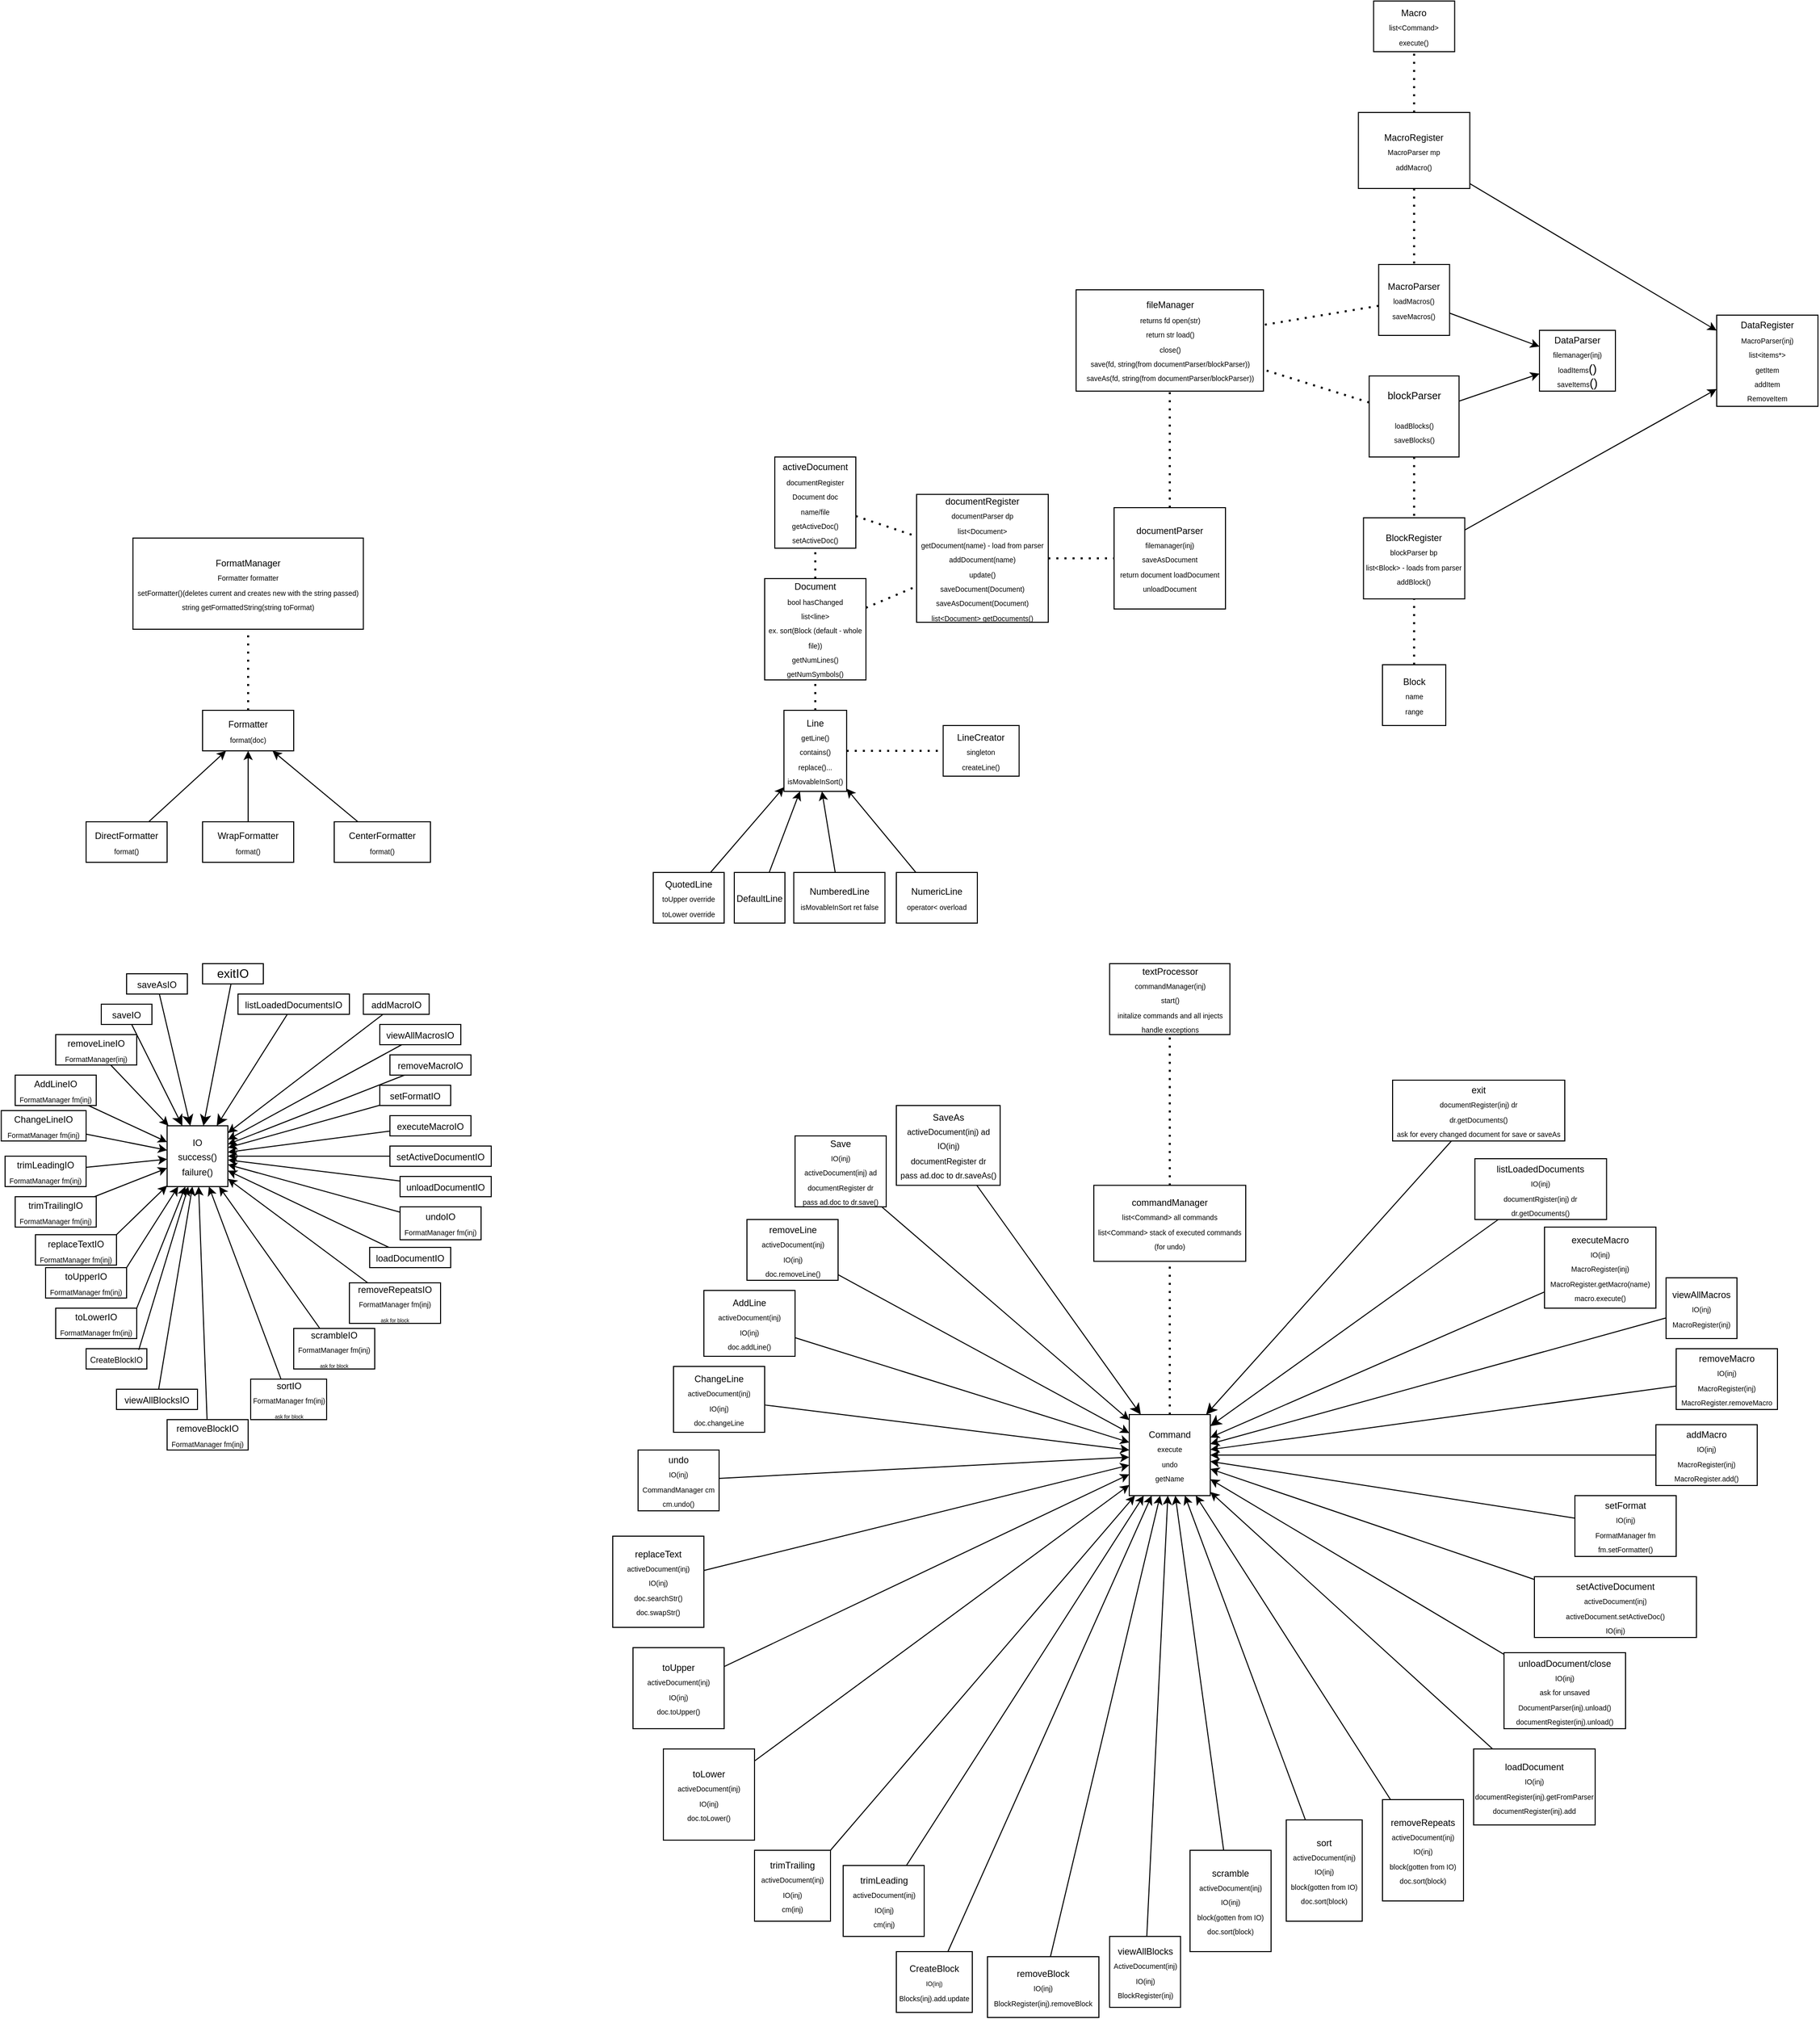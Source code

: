 <mxfile version="27.0.9">
  <diagram name="Page-1" id="WZtxArUw21AEg8nsX3O_">
    <mxGraphModel dx="2793" dy="2236" grid="1" gridSize="10" guides="1" tooltips="1" connect="1" arrows="1" fold="1" page="1" pageScale="1" pageWidth="850" pageHeight="1100" math="0" shadow="0">
      <root>
        <mxCell id="Geku6nf0btogOaxhjyzA-0" />
        <mxCell id="Geku6nf0btogOaxhjyzA-1" parent="Geku6nf0btogOaxhjyzA-0" />
        <mxCell id="yFrAFG5AL53cfiDgzdC0-0" value="&lt;font style=&quot;font-size: 9px;&quot;&gt;Command&lt;/font&gt;&lt;div&gt;&lt;font style=&quot;font-size: 7px;&quot;&gt;execute&lt;/font&gt;&lt;/div&gt;&lt;div&gt;&lt;font style=&quot;font-size: 7px;&quot;&gt;undo&lt;/font&gt;&lt;/div&gt;&lt;div&gt;&lt;font style=&quot;font-size: 7px;&quot;&gt;getName&lt;/font&gt;&lt;/div&gt;" style="whiteSpace=wrap;html=1;aspect=fixed;" parent="Geku6nf0btogOaxhjyzA-1" vertex="1">
          <mxGeometry x="1040" y="315" width="80" height="80" as="geometry" />
        </mxCell>
        <mxCell id="yFrAFG5AL53cfiDgzdC0-1" value="&lt;font style=&quot;font-size: 9px;&quot;&gt;replaceText&lt;/font&gt;&lt;div&gt;&lt;span style=&quot;font-size: 7px;&quot;&gt;activeDocument(inj)&lt;/span&gt;&lt;font size=&quot;1&quot;&gt;&lt;br&gt;&lt;/font&gt;&lt;div&gt;&lt;font style=&quot;&quot;&gt;&lt;font style=&quot;font-size: 7px;&quot;&gt;IO(inj)&lt;/font&gt;&lt;/font&gt;&lt;div&gt;&lt;div&gt;&lt;font style=&quot;font-size: 7px;&quot;&gt;doc.searchStr()&lt;/font&gt;&lt;/div&gt;&lt;div&gt;&lt;font style=&quot;font-size: 7px;&quot;&gt;doc.swapStr()&lt;/font&gt;&lt;/div&gt;&lt;/div&gt;&lt;/div&gt;&lt;/div&gt;" style="rounded=0;whiteSpace=wrap;html=1;" parent="Geku6nf0btogOaxhjyzA-1" vertex="1">
          <mxGeometry x="530" y="435" width="90" height="90" as="geometry" />
        </mxCell>
        <mxCell id="yFrAFG5AL53cfiDgzdC0-2" value="" style="endArrow=classic;html=1;rounded=0;" parent="Geku6nf0btogOaxhjyzA-1" source="yFrAFG5AL53cfiDgzdC0-1" target="yFrAFG5AL53cfiDgzdC0-0" edge="1">
          <mxGeometry width="50" height="50" relative="1" as="geometry">
            <mxPoint x="1000" y="465" as="sourcePoint" />
            <mxPoint x="1050" y="415" as="targetPoint" />
          </mxGeometry>
        </mxCell>
        <mxCell id="yFrAFG5AL53cfiDgzdC0-3" value="&lt;font style=&quot;font-size: 9px;&quot;&gt;Document&lt;/font&gt;&lt;div&gt;&lt;font style=&quot;&quot;&gt;&lt;font style=&quot;font-size: 7px;&quot;&gt;bool hasChanged&lt;/font&gt;&lt;br&gt;&lt;/font&gt;&lt;div&gt;&lt;font style=&quot;font-size: 7px;&quot;&gt;list&amp;lt;line&amp;gt;&lt;/font&gt;&lt;/div&gt;&lt;div&gt;&lt;font style=&quot;font-size: 7px;&quot;&gt;ex. sort(Block (default - whole file))&lt;/font&gt;&lt;/div&gt;&lt;div&gt;&lt;font style=&quot;font-size: 7px;&quot;&gt;getNumLines()&lt;/font&gt;&lt;/div&gt;&lt;div&gt;&lt;font style=&quot;font-size: 7px;&quot;&gt;getNumSymbols()&lt;/font&gt;&lt;/div&gt;&lt;/div&gt;" style="whiteSpace=wrap;html=1;aspect=fixed;" parent="Geku6nf0btogOaxhjyzA-1" vertex="1">
          <mxGeometry x="680" y="-510" width="100" height="100" as="geometry" />
        </mxCell>
        <mxCell id="yFrAFG5AL53cfiDgzdC0-4" value="&lt;font style=&quot;font-size: 9px;&quot;&gt;toUpper&lt;/font&gt;&lt;div&gt;&lt;span style=&quot;font-size: 7px;&quot;&gt;activeDocument(inj)&lt;/span&gt;&lt;font size=&quot;1&quot;&gt;&lt;br&gt;&lt;/font&gt;&lt;div&gt;&lt;span style=&quot;font-size: 7px;&quot;&gt;IO(inj)&lt;/span&gt;&lt;div&gt;&lt;div&gt;&lt;font style=&quot;font-size: 7px;&quot;&gt;doc.toUpper()&lt;/font&gt;&lt;/div&gt;&lt;/div&gt;&lt;/div&gt;&lt;/div&gt;" style="rounded=0;whiteSpace=wrap;html=1;" parent="Geku6nf0btogOaxhjyzA-1" vertex="1">
          <mxGeometry x="550" y="545" width="90" height="80" as="geometry" />
        </mxCell>
        <mxCell id="yFrAFG5AL53cfiDgzdC0-5" value="" style="endArrow=classic;html=1;rounded=0;" parent="Geku6nf0btogOaxhjyzA-1" source="yFrAFG5AL53cfiDgzdC0-4" target="yFrAFG5AL53cfiDgzdC0-0" edge="1">
          <mxGeometry width="50" height="50" relative="1" as="geometry">
            <mxPoint x="1020" y="425" as="sourcePoint" />
            <mxPoint x="1070" y="375" as="targetPoint" />
          </mxGeometry>
        </mxCell>
        <mxCell id="yFrAFG5AL53cfiDgzdC0-6" value="&lt;font style=&quot;font-size: 9px;&quot;&gt;toLower&lt;/font&gt;&lt;div&gt;&lt;span style=&quot;font-size: 7px;&quot;&gt;activeDocument(inj)&lt;/span&gt;&lt;font size=&quot;1&quot;&gt;&lt;br&gt;&lt;/font&gt;&lt;div&gt;&lt;span style=&quot;font-size: 7px;&quot;&gt;IO(inj)&lt;/span&gt;&lt;div&gt;&lt;div&gt;&lt;font style=&quot;font-size: 7px;&quot;&gt;doc.toLower()&lt;/font&gt;&lt;/div&gt;&lt;/div&gt;&lt;/div&gt;&lt;/div&gt;" style="whiteSpace=wrap;html=1;aspect=fixed;" parent="Geku6nf0btogOaxhjyzA-1" vertex="1">
          <mxGeometry x="580" y="645" width="90" height="90" as="geometry" />
        </mxCell>
        <mxCell id="yFrAFG5AL53cfiDgzdC0-7" value="" style="endArrow=classic;html=1;rounded=0;" parent="Geku6nf0btogOaxhjyzA-1" source="yFrAFG5AL53cfiDgzdC0-6" target="yFrAFG5AL53cfiDgzdC0-0" edge="1">
          <mxGeometry width="50" height="50" relative="1" as="geometry">
            <mxPoint x="1020" y="475" as="sourcePoint" />
            <mxPoint x="1070" y="425" as="targetPoint" />
          </mxGeometry>
        </mxCell>
        <mxCell id="yFrAFG5AL53cfiDgzdC0-8" value="&lt;font style=&quot;font-size: 9px;&quot;&gt;IO&lt;/font&gt;&lt;div&gt;&lt;font style=&quot;font-size: 9px;&quot;&gt;success()&lt;/font&gt;&lt;/div&gt;&lt;div&gt;&lt;font style=&quot;font-size: 9px;&quot;&gt;failure()&lt;/font&gt;&lt;/div&gt;" style="whiteSpace=wrap;html=1;aspect=fixed;" parent="Geku6nf0btogOaxhjyzA-1" vertex="1">
          <mxGeometry x="90" y="30" width="60" height="60" as="geometry" />
        </mxCell>
        <mxCell id="yFrAFG5AL53cfiDgzdC0-9" value="&lt;span style=&quot;font-size: 9px;&quot;&gt;replaceTextIO&lt;/span&gt;&lt;div&gt;&lt;span style=&quot;font-size: 7px;&quot;&gt;FormatManager fm(inj)&lt;/span&gt;&lt;span style=&quot;font-size: 9px;&quot;&gt;&lt;/span&gt;&lt;/div&gt;" style="rounded=0;whiteSpace=wrap;html=1;" parent="Geku6nf0btogOaxhjyzA-1" vertex="1">
          <mxGeometry x="-40" y="137.5" width="80" height="30" as="geometry" />
        </mxCell>
        <mxCell id="yFrAFG5AL53cfiDgzdC0-10" value="" style="endArrow=classic;html=1;rounded=0;exitX=1;exitY=0;exitDx=0;exitDy=0;" parent="Geku6nf0btogOaxhjyzA-1" source="yFrAFG5AL53cfiDgzdC0-9" target="yFrAFG5AL53cfiDgzdC0-8" edge="1">
          <mxGeometry width="50" height="50" relative="1" as="geometry">
            <mxPoint x="-100" y="100" as="sourcePoint" />
            <mxPoint x="-50" y="50" as="targetPoint" />
          </mxGeometry>
        </mxCell>
        <mxCell id="yFrAFG5AL53cfiDgzdC0-11" value="&lt;font style=&quot;font-size: 9px;&quot;&gt;toUpperIO&lt;/font&gt;&lt;div&gt;&lt;font style=&quot;font-size: 9px;&quot;&gt;&lt;span style=&quot;font-size: 7px;&quot;&gt;FormatManager fm(inj)&lt;/span&gt;&lt;/font&gt;&lt;/div&gt;" style="rounded=0;whiteSpace=wrap;html=1;" parent="Geku6nf0btogOaxhjyzA-1" vertex="1">
          <mxGeometry x="-30" y="170" width="80" height="30" as="geometry" />
        </mxCell>
        <mxCell id="yFrAFG5AL53cfiDgzdC0-12" value="" style="endArrow=classic;html=1;rounded=0;exitX=1;exitY=0;exitDx=0;exitDy=0;" parent="Geku6nf0btogOaxhjyzA-1" source="yFrAFG5AL53cfiDgzdC0-11" target="yFrAFG5AL53cfiDgzdC0-8" edge="1">
          <mxGeometry width="50" height="50" relative="1" as="geometry">
            <mxPoint x="-100" y="100" as="sourcePoint" />
            <mxPoint x="-50" y="50" as="targetPoint" />
          </mxGeometry>
        </mxCell>
        <mxCell id="yFrAFG5AL53cfiDgzdC0-13" value="&lt;font style=&quot;font-size: 9px;&quot;&gt;toLowerIO&lt;/font&gt;&lt;div&gt;&lt;font style=&quot;font-size: 9px;&quot;&gt;&lt;span style=&quot;font-size: 7px;&quot;&gt;FormatManager fm(inj)&lt;/span&gt;&lt;/font&gt;&lt;/div&gt;" style="rounded=0;whiteSpace=wrap;html=1;" parent="Geku6nf0btogOaxhjyzA-1" vertex="1">
          <mxGeometry x="-20" y="210" width="80" height="30" as="geometry" />
        </mxCell>
        <mxCell id="yFrAFG5AL53cfiDgzdC0-14" value="" style="endArrow=classic;html=1;rounded=0;exitX=1;exitY=0;exitDx=0;exitDy=0;" parent="Geku6nf0btogOaxhjyzA-1" source="yFrAFG5AL53cfiDgzdC0-13" target="yFrAFG5AL53cfiDgzdC0-8" edge="1">
          <mxGeometry width="50" height="50" relative="1" as="geometry">
            <mxPoint x="-100" y="100" as="sourcePoint" />
            <mxPoint x="-50" y="50" as="targetPoint" />
          </mxGeometry>
        </mxCell>
        <mxCell id="yFrAFG5AL53cfiDgzdC0-15" value="&lt;font style=&quot;font-size: 9px;&quot;&gt;trimLeading&lt;/font&gt;&lt;div&gt;&lt;span style=&quot;font-size: 7px;&quot;&gt;activeDocument(inj)&lt;/span&gt;&lt;font size=&quot;1&quot;&gt;&lt;br&gt;&lt;/font&gt;&lt;div&gt;&lt;font style=&quot;font-size: 7px;&quot;&gt;IO(inj)&lt;/font&gt;&lt;/div&gt;&lt;div&gt;&lt;font style=&quot;font-size: 7px;&quot;&gt;cm(inj)&lt;/font&gt;&lt;/div&gt;&lt;/div&gt;" style="rounded=0;whiteSpace=wrap;html=1;" parent="Geku6nf0btogOaxhjyzA-1" vertex="1">
          <mxGeometry x="757.5" y="760" width="80" height="70" as="geometry" />
        </mxCell>
        <mxCell id="yFrAFG5AL53cfiDgzdC0-16" value="" style="endArrow=classic;html=1;rounded=0;" parent="Geku6nf0btogOaxhjyzA-1" source="yFrAFG5AL53cfiDgzdC0-15" target="yFrAFG5AL53cfiDgzdC0-0" edge="1">
          <mxGeometry width="50" height="50" relative="1" as="geometry">
            <mxPoint x="1080" y="615" as="sourcePoint" />
            <mxPoint x="1130" y="565" as="targetPoint" />
          </mxGeometry>
        </mxCell>
        <mxCell id="yFrAFG5AL53cfiDgzdC0-17" value="&lt;font style=&quot;font-size: 9px;&quot;&gt;trimTrailing&lt;/font&gt;&lt;div&gt;&lt;span style=&quot;font-size: 7px;&quot;&gt;activeDocument(inj)&lt;/span&gt;&lt;font size=&quot;1&quot;&gt;&lt;br&gt;&lt;/font&gt;&lt;div&gt;&lt;font style=&quot;font-size: 7px;&quot;&gt;IO(inj)&lt;/font&gt;&lt;/div&gt;&lt;div&gt;&lt;font style=&quot;font-size: 7px;&quot;&gt;cm(inj)&lt;/font&gt;&lt;/div&gt;&lt;/div&gt;" style="rounded=0;whiteSpace=wrap;html=1;" parent="Geku6nf0btogOaxhjyzA-1" vertex="1">
          <mxGeometry x="670" y="745" width="75" height="70" as="geometry" />
        </mxCell>
        <mxCell id="yFrAFG5AL53cfiDgzdC0-18" value="" style="endArrow=classic;html=1;rounded=0;exitX=1;exitY=0;exitDx=0;exitDy=0;" parent="Geku6nf0btogOaxhjyzA-1" source="yFrAFG5AL53cfiDgzdC0-17" target="yFrAFG5AL53cfiDgzdC0-0" edge="1">
          <mxGeometry width="50" height="50" relative="1" as="geometry">
            <mxPoint x="1080" y="525" as="sourcePoint" />
            <mxPoint x="1130" y="475" as="targetPoint" />
          </mxGeometry>
        </mxCell>
        <mxCell id="yFrAFG5AL53cfiDgzdC0-19" value="&lt;font style=&quot;font-size: 9px;&quot;&gt;trimTrailingIO&lt;/font&gt;&lt;div&gt;&lt;font style=&quot;font-size: 9px;&quot;&gt;&lt;span style=&quot;font-size: 7px;&quot;&gt;FormatManager fm(inj)&lt;/span&gt;&lt;/font&gt;&lt;/div&gt;" style="rounded=0;whiteSpace=wrap;html=1;" parent="Geku6nf0btogOaxhjyzA-1" vertex="1">
          <mxGeometry x="-60" y="100" width="80" height="30" as="geometry" />
        </mxCell>
        <mxCell id="yFrAFG5AL53cfiDgzdC0-20" value="&lt;font style=&quot;font-size: 9px;&quot;&gt;trimLeadingIO&lt;/font&gt;&lt;div&gt;&lt;font style=&quot;font-size: 7px;&quot;&gt;FormatManager fm(inj)&lt;/font&gt;&lt;/div&gt;" style="rounded=0;whiteSpace=wrap;html=1;" parent="Geku6nf0btogOaxhjyzA-1" vertex="1">
          <mxGeometry x="-70" y="60" width="80" height="30" as="geometry" />
        </mxCell>
        <mxCell id="yFrAFG5AL53cfiDgzdC0-21" value="" style="endArrow=classic;html=1;rounded=0;" parent="Geku6nf0btogOaxhjyzA-1" source="yFrAFG5AL53cfiDgzdC0-20" target="yFrAFG5AL53cfiDgzdC0-8" edge="1">
          <mxGeometry width="50" height="50" relative="1" as="geometry">
            <mxPoint x="-160" y="160" as="sourcePoint" />
            <mxPoint x="-110" y="110" as="targetPoint" />
          </mxGeometry>
        </mxCell>
        <mxCell id="yFrAFG5AL53cfiDgzdC0-22" value="" style="endArrow=classic;html=1;rounded=0;" parent="Geku6nf0btogOaxhjyzA-1" source="yFrAFG5AL53cfiDgzdC0-19" target="yFrAFG5AL53cfiDgzdC0-8" edge="1">
          <mxGeometry width="50" height="50" relative="1" as="geometry">
            <mxPoint x="-160" y="160" as="sourcePoint" />
            <mxPoint x="-110" y="110" as="targetPoint" />
          </mxGeometry>
        </mxCell>
        <mxCell id="yFrAFG5AL53cfiDgzdC0-23" value="&lt;div&gt;&lt;span style=&quot;font-size: 9px; background-color: transparent; color: light-dark(rgb(0, 0, 0), rgb(255, 255, 255));&quot;&gt;CreateBlock&lt;/span&gt;&lt;/div&gt;&lt;div&gt;&lt;font style=&quot;&quot;&gt;&lt;font style=&quot;font-size: 6px;&quot;&gt;IO(inj)&lt;/font&gt;&lt;/font&gt;&lt;/div&gt;&lt;div&gt;&lt;font style=&quot;font-size: 7px;&quot;&gt;Blocks(inj).add.update&lt;/font&gt;&lt;/div&gt;" style="rounded=0;whiteSpace=wrap;html=1;" parent="Geku6nf0btogOaxhjyzA-1" vertex="1">
          <mxGeometry x="810" y="845" width="75" height="60" as="geometry" />
        </mxCell>
        <mxCell id="yFrAFG5AL53cfiDgzdC0-24" value="&lt;font style=&quot;font-size: 9px;&quot;&gt;Block&lt;/font&gt;&lt;div&gt;&lt;font style=&quot;font-size: 7px;&quot;&gt;&lt;font style=&quot;&quot;&gt;name&lt;/font&gt;&lt;br&gt;&lt;/font&gt;&lt;div&gt;&lt;font style=&quot;font-size: 7px;&quot;&gt;range&lt;/font&gt;&lt;/div&gt;&lt;/div&gt;" style="rounded=0;whiteSpace=wrap;html=1;" parent="Geku6nf0btogOaxhjyzA-1" vertex="1">
          <mxGeometry x="1289.99" y="-425" width="62.5" height="60" as="geometry" />
        </mxCell>
        <mxCell id="yFrAFG5AL53cfiDgzdC0-25" value="&lt;font style=&quot;font-size: 9px;&quot;&gt;BlockRegister&lt;/font&gt;&lt;div&gt;&lt;font style=&quot;font-size: 7px;&quot;&gt;blockParser bp&lt;br&gt;&lt;/font&gt;&lt;div&gt;&lt;font style=&quot;font-size: 7px;&quot;&gt;list&amp;lt;Block&amp;gt; - loads from parser&lt;/font&gt;&lt;/div&gt;&lt;div&gt;&lt;font style=&quot;font-size: 7px;&quot;&gt;addBlock()&lt;/font&gt;&lt;/div&gt;&lt;/div&gt;" style="rounded=0;whiteSpace=wrap;html=1;" parent="Geku6nf0btogOaxhjyzA-1" vertex="1">
          <mxGeometry x="1271.26" y="-569.99" width="100" height="80" as="geometry" />
        </mxCell>
        <mxCell id="yFrAFG5AL53cfiDgzdC0-26" value="&lt;font style=&quot;font-size: 8px;&quot;&gt;CreateBlockIO&lt;/font&gt;" style="rounded=0;whiteSpace=wrap;html=1;" parent="Geku6nf0btogOaxhjyzA-1" vertex="1">
          <mxGeometry x="10" y="250" width="60" height="20" as="geometry" />
        </mxCell>
        <mxCell id="yFrAFG5AL53cfiDgzdC0-27" value="" style="endArrow=classic;html=1;rounded=0;exitX=0.867;exitY=0.058;exitDx=0;exitDy=0;exitPerimeter=0;" parent="Geku6nf0btogOaxhjyzA-1" source="yFrAFG5AL53cfiDgzdC0-26" target="yFrAFG5AL53cfiDgzdC0-8" edge="1">
          <mxGeometry width="50" height="50" relative="1" as="geometry">
            <mxPoint x="145" y="50" as="sourcePoint" />
            <mxPoint x="195" as="targetPoint" />
          </mxGeometry>
        </mxCell>
        <mxCell id="yFrAFG5AL53cfiDgzdC0-28" value="&lt;font style=&quot;font-size: 10px;&quot;&gt;blockParser&lt;/font&gt;&lt;div&gt;&lt;br&gt;&lt;div&gt;&lt;div&gt;&lt;font style=&quot;font-size: 7px;&quot;&gt;loadBlocks()&lt;/font&gt;&lt;/div&gt;&lt;div&gt;&lt;font style=&quot;font-size: 7px;&quot;&gt;saveBlocks()&lt;/font&gt;&lt;/div&gt;&lt;/div&gt;&lt;/div&gt;" style="rounded=0;whiteSpace=wrap;html=1;" parent="Geku6nf0btogOaxhjyzA-1" vertex="1">
          <mxGeometry x="1276.87" y="-710" width="88.75" height="80" as="geometry" />
        </mxCell>
        <mxCell id="yFrAFG5AL53cfiDgzdC0-29" value="" style="endArrow=none;dashed=1;html=1;dashPattern=1 3;strokeWidth=2;rounded=0;" parent="Geku6nf0btogOaxhjyzA-1" source="yFrAFG5AL53cfiDgzdC0-28" target="yFrAFG5AL53cfiDgzdC0-25" edge="1">
          <mxGeometry width="50" height="50" relative="1" as="geometry">
            <mxPoint x="1088.75" y="-30" as="sourcePoint" />
            <mxPoint x="1138.75" y="-80" as="targetPoint" />
          </mxGeometry>
        </mxCell>
        <mxCell id="yFrAFG5AL53cfiDgzdC0-30" value="" style="endArrow=none;dashed=1;html=1;dashPattern=1 3;strokeWidth=2;rounded=0;" parent="Geku6nf0btogOaxhjyzA-1" source="yFrAFG5AL53cfiDgzdC0-0" target="yFrAFG5AL53cfiDgzdC0-66" edge="1">
          <mxGeometry width="50" height="50" relative="1" as="geometry">
            <mxPoint x="510" y="145" as="sourcePoint" />
            <mxPoint x="1080" y="265" as="targetPoint" />
          </mxGeometry>
        </mxCell>
        <mxCell id="yFrAFG5AL53cfiDgzdC0-31" value="" style="endArrow=classic;html=1;rounded=0;" parent="Geku6nf0btogOaxhjyzA-1" source="yFrAFG5AL53cfiDgzdC0-23" target="yFrAFG5AL53cfiDgzdC0-0" edge="1">
          <mxGeometry width="50" height="50" relative="1" as="geometry">
            <mxPoint x="1260" y="585" as="sourcePoint" />
            <mxPoint x="1310" y="535" as="targetPoint" />
          </mxGeometry>
        </mxCell>
        <mxCell id="yFrAFG5AL53cfiDgzdC0-32" value="&lt;font style=&quot;font-size: 9px;&quot;&gt;sort&lt;/font&gt;&lt;div&gt;&lt;span style=&quot;font-size: 7px;&quot;&gt;activeDocument(inj)&lt;/span&gt;&lt;font size=&quot;1&quot;&gt;&lt;br&gt;&lt;/font&gt;&lt;div&gt;&lt;font style=&quot;font-size: 7px;&quot;&gt;IO(inj)&lt;/font&gt;&lt;/div&gt;&lt;div&gt;&lt;font style=&quot;font-size: 7px;&quot;&gt;block(gotten from IO)&lt;/font&gt;&lt;/div&gt;&lt;div&gt;&lt;font style=&quot;font-size: 7px;&quot;&gt;doc.sort(block)&lt;/font&gt;&lt;/div&gt;&lt;/div&gt;" style="rounded=0;whiteSpace=wrap;html=1;" parent="Geku6nf0btogOaxhjyzA-1" vertex="1">
          <mxGeometry x="1195" y="715" width="75" height="100" as="geometry" />
        </mxCell>
        <mxCell id="yFrAFG5AL53cfiDgzdC0-33" value="" style="endArrow=classic;html=1;rounded=0;" parent="Geku6nf0btogOaxhjyzA-1" source="yFrAFG5AL53cfiDgzdC0-32" target="yFrAFG5AL53cfiDgzdC0-0" edge="1">
          <mxGeometry width="50" height="50" relative="1" as="geometry">
            <mxPoint x="1220" y="655" as="sourcePoint" />
            <mxPoint x="1270" y="605" as="targetPoint" />
          </mxGeometry>
        </mxCell>
        <mxCell id="yFrAFG5AL53cfiDgzdC0-34" value="&lt;font style=&quot;font-size: 9px;&quot;&gt;sortIO&lt;/font&gt;&lt;div&gt;&lt;span style=&quot;font-size: 7px;&quot;&gt;FormatManager fm(inj)&lt;/span&gt;&lt;font size=&quot;1&quot;&gt;&lt;br&gt;&lt;/font&gt;&lt;div&gt;&lt;font style=&quot;font-size: 5px;&quot;&gt;ask for block&lt;/font&gt;&lt;/div&gt;&lt;/div&gt;" style="rounded=0;whiteSpace=wrap;html=1;" parent="Geku6nf0btogOaxhjyzA-1" vertex="1">
          <mxGeometry x="172.5" y="280" width="75" height="40" as="geometry" />
        </mxCell>
        <mxCell id="yFrAFG5AL53cfiDgzdC0-35" value="" style="endArrow=classic;html=1;rounded=0;" parent="Geku6nf0btogOaxhjyzA-1" source="yFrAFG5AL53cfiDgzdC0-34" target="yFrAFG5AL53cfiDgzdC0-8" edge="1">
          <mxGeometry width="50" height="50" relative="1" as="geometry">
            <mxPoint x="255" y="140" as="sourcePoint" />
            <mxPoint x="305" y="90" as="targetPoint" />
          </mxGeometry>
        </mxCell>
        <mxCell id="yFrAFG5AL53cfiDgzdC0-36" value="&lt;font style=&quot;font-size: 9px;&quot;&gt;scramble&lt;/font&gt;&lt;div&gt;&lt;span style=&quot;font-size: 7px;&quot;&gt;activeDocument(inj)&lt;/span&gt;&lt;font size=&quot;1&quot;&gt;&lt;br&gt;&lt;/font&gt;&lt;div&gt;&lt;font style=&quot;font-size: 7px;&quot;&gt;IO(inj)&lt;/font&gt;&lt;/div&gt;&lt;div&gt;&lt;font style=&quot;font-size: 7px;&quot;&gt;block(gotten from IO)&lt;/font&gt;&lt;/div&gt;&lt;div&gt;&lt;font style=&quot;font-size: 7px;&quot;&gt;doc.sort(block)&lt;/font&gt;&lt;/div&gt;&lt;/div&gt;" style="rounded=0;whiteSpace=wrap;html=1;" parent="Geku6nf0btogOaxhjyzA-1" vertex="1">
          <mxGeometry x="1100" y="745" width="80" height="100" as="geometry" />
        </mxCell>
        <mxCell id="yFrAFG5AL53cfiDgzdC0-37" value="" style="endArrow=classic;html=1;rounded=0;" parent="Geku6nf0btogOaxhjyzA-1" source="yFrAFG5AL53cfiDgzdC0-36" target="yFrAFG5AL53cfiDgzdC0-0" edge="1">
          <mxGeometry width="50" height="50" relative="1" as="geometry">
            <mxPoint x="1190" y="625" as="sourcePoint" />
            <mxPoint x="1240" y="575" as="targetPoint" />
          </mxGeometry>
        </mxCell>
        <mxCell id="yFrAFG5AL53cfiDgzdC0-38" value="&lt;font style=&quot;font-size: 9px;&quot;&gt;removeRepeats&lt;/font&gt;&lt;div&gt;&lt;span style=&quot;font-size: 7px;&quot;&gt;activeDocument(inj)&lt;/span&gt;&lt;font size=&quot;1&quot;&gt;&lt;br&gt;&lt;/font&gt;&lt;div&gt;&lt;font style=&quot;font-size: 7px;&quot;&gt;IO(inj)&lt;/font&gt;&lt;/div&gt;&lt;div&gt;&lt;font style=&quot;font-size: 7px;&quot;&gt;block(gotten from IO)&lt;/font&gt;&lt;/div&gt;&lt;div&gt;&lt;font style=&quot;font-size: 7px;&quot;&gt;doc.sort(block)&lt;/font&gt;&lt;/div&gt;&lt;/div&gt;" style="rounded=0;whiteSpace=wrap;html=1;" parent="Geku6nf0btogOaxhjyzA-1" vertex="1">
          <mxGeometry x="1290" y="695" width="80" height="100" as="geometry" />
        </mxCell>
        <mxCell id="yFrAFG5AL53cfiDgzdC0-39" value="" style="endArrow=classic;html=1;rounded=0;" parent="Geku6nf0btogOaxhjyzA-1" source="yFrAFG5AL53cfiDgzdC0-38" target="yFrAFG5AL53cfiDgzdC0-0" edge="1">
          <mxGeometry width="50" height="50" relative="1" as="geometry">
            <mxPoint x="1220" y="675" as="sourcePoint" />
            <mxPoint x="1270" y="625" as="targetPoint" />
          </mxGeometry>
        </mxCell>
        <mxCell id="yFrAFG5AL53cfiDgzdC0-40" value="&lt;font style=&quot;font-size: 9px;&quot;&gt;scrambleIO&lt;/font&gt;&lt;div&gt;&lt;span style=&quot;font-size: 7px;&quot;&gt;FormatManager fm(inj)&lt;/span&gt;&lt;font size=&quot;1&quot;&gt;&lt;br&gt;&lt;/font&gt;&lt;div&gt;&lt;font style=&quot;font-size: 5px;&quot;&gt;ask for block&lt;/font&gt;&lt;/div&gt;&lt;/div&gt;" style="rounded=0;whiteSpace=wrap;html=1;" parent="Geku6nf0btogOaxhjyzA-1" vertex="1">
          <mxGeometry x="215" y="230" width="80" height="40" as="geometry" />
        </mxCell>
        <mxCell id="yFrAFG5AL53cfiDgzdC0-41" value="" style="endArrow=classic;html=1;rounded=0;" parent="Geku6nf0btogOaxhjyzA-1" source="yFrAFG5AL53cfiDgzdC0-40" target="yFrAFG5AL53cfiDgzdC0-8" edge="1">
          <mxGeometry width="50" height="50" relative="1" as="geometry">
            <mxPoint x="270" y="70" as="sourcePoint" />
            <mxPoint x="320" y="20" as="targetPoint" />
          </mxGeometry>
        </mxCell>
        <mxCell id="yFrAFG5AL53cfiDgzdC0-42" value="&lt;font style=&quot;font-size: 9px;&quot;&gt;removeRepeatsIO&lt;/font&gt;&lt;div&gt;&lt;span style=&quot;font-size: 7px;&quot;&gt;FormatManager fm(inj)&lt;/span&gt;&lt;font size=&quot;1&quot;&gt;&lt;br&gt;&lt;/font&gt;&lt;div&gt;&lt;font style=&quot;font-size: 5px;&quot;&gt;ask for block&lt;/font&gt;&lt;/div&gt;&lt;/div&gt;" style="rounded=0;whiteSpace=wrap;html=1;" parent="Geku6nf0btogOaxhjyzA-1" vertex="1">
          <mxGeometry x="270" y="185" width="90" height="40" as="geometry" />
        </mxCell>
        <mxCell id="yFrAFG5AL53cfiDgzdC0-43" value="" style="endArrow=classic;html=1;rounded=0;" parent="Geku6nf0btogOaxhjyzA-1" source="yFrAFG5AL53cfiDgzdC0-42" target="yFrAFG5AL53cfiDgzdC0-8" edge="1">
          <mxGeometry width="50" height="50" relative="1" as="geometry">
            <mxPoint x="310" y="80" as="sourcePoint" />
            <mxPoint x="360" y="30" as="targetPoint" />
          </mxGeometry>
        </mxCell>
        <mxCell id="yFrAFG5AL53cfiDgzdC0-44" style="edgeStyle=none;curved=1;rounded=0;orthogonalLoop=1;jettySize=auto;html=1;fontSize=12;startSize=8;endSize=8;entryX=0.5;entryY=1;entryDx=0;entryDy=0;" parent="Geku6nf0btogOaxhjyzA-1" source="yFrAFG5AL53cfiDgzdC0-45" target="yFrAFG5AL53cfiDgzdC0-45" edge="1">
          <mxGeometry relative="1" as="geometry">
            <mxPoint x="895" y="-460" as="targetPoint" />
          </mxGeometry>
        </mxCell>
        <mxCell id="yFrAFG5AL53cfiDgzdC0-45" value="&lt;font style=&quot;font-size: 9px;&quot;&gt;documentRegister&lt;/font&gt;&lt;div&gt;&lt;font style=&quot;&quot;&gt;&lt;font style=&quot;font-size: 7px;&quot;&gt;documentParser dp&lt;/font&gt;&lt;br&gt;&lt;/font&gt;&lt;div&gt;&lt;font style=&quot;font-size: 7px;&quot;&gt;list&amp;lt;Document&amp;gt;&lt;/font&gt;&lt;/div&gt;&lt;div&gt;&lt;font style=&quot;font-size: 7px;&quot;&gt;getDocument(name) - load from parser&lt;/font&gt;&lt;/div&gt;&lt;div&gt;&lt;font style=&quot;font-size: 7px;&quot;&gt;addDocument(name)&lt;/font&gt;&lt;/div&gt;&lt;div&gt;&lt;font style=&quot;font-size: 7px;&quot;&gt;update()&lt;/font&gt;&lt;/div&gt;&lt;/div&gt;&lt;div&gt;&lt;font style=&quot;font-size: 7px;&quot;&gt;saveDocument(Document)&lt;/font&gt;&lt;/div&gt;&lt;div&gt;&lt;font style=&quot;font-size: 7px;&quot;&gt;saveAsDocument(Document)&lt;/font&gt;&lt;/div&gt;&lt;div&gt;&lt;font style=&quot;font-size: 7px;&quot;&gt;list&amp;lt;Document&amp;gt; getDocuments()&lt;/font&gt;&lt;/div&gt;" style="rounded=0;whiteSpace=wrap;html=1;" parent="Geku6nf0btogOaxhjyzA-1" vertex="1">
          <mxGeometry x="830" y="-593.12" width="130" height="126.25" as="geometry" />
        </mxCell>
        <mxCell id="yFrAFG5AL53cfiDgzdC0-46" value="&lt;font style=&quot;font-size: 9px;&quot;&gt;loadDocument&lt;/font&gt;&lt;div&gt;&lt;font style=&quot;font-size: 7px;&quot;&gt;IO(inj)&lt;/font&gt;&lt;/div&gt;&lt;div&gt;&lt;font style=&quot;font-size: 7px;&quot;&gt;documentRegister(inj).getFromParser&lt;/font&gt;&lt;/div&gt;&lt;div&gt;&lt;font style=&quot;font-size: 7px;&quot;&gt;documentRegister(inj).add&lt;/font&gt;&lt;/div&gt;" style="rounded=0;whiteSpace=wrap;html=1;" parent="Geku6nf0btogOaxhjyzA-1" vertex="1">
          <mxGeometry x="1380" y="645" width="120" height="75" as="geometry" />
        </mxCell>
        <mxCell id="yFrAFG5AL53cfiDgzdC0-47" value="&lt;font style=&quot;font-size: 9px;&quot;&gt;activeDocument&lt;/font&gt;&lt;div&gt;&lt;font style=&quot;font-size: 7px;&quot;&gt;documentRegister&lt;/font&gt;&lt;/div&gt;&lt;div&gt;&lt;font style=&quot;font-size: 7px;&quot;&gt;Document doc&lt;br&gt;&lt;/font&gt;&lt;div&gt;&lt;font style=&quot;font-size: 7px;&quot;&gt;name/file&lt;/font&gt;&lt;/div&gt;&lt;/div&gt;&lt;div&gt;&lt;font style=&quot;font-size: 7px;&quot;&gt;getActiveDoc()&lt;/font&gt;&lt;/div&gt;&lt;div&gt;&lt;font style=&quot;font-size: 7px;&quot;&gt;setActiveDoc()&lt;/font&gt;&lt;/div&gt;" style="rounded=0;whiteSpace=wrap;html=1;" parent="Geku6nf0btogOaxhjyzA-1" vertex="1">
          <mxGeometry x="690" y="-630" width="80" height="90" as="geometry" />
        </mxCell>
        <mxCell id="yFrAFG5AL53cfiDgzdC0-48" value="&lt;font style=&quot;font-size: 9px;&quot;&gt;setActiveDocument&lt;/font&gt;&lt;div&gt;&lt;font style=&quot;font-size: 7px;&quot;&gt;activeDocument(inj)&lt;br&gt;&lt;/font&gt;&lt;div&gt;&lt;font style=&quot;font-size: 7px;&quot;&gt;activeDocument.setActiveDoc()&lt;br&gt;&lt;/font&gt;&lt;div&gt;&lt;font style=&quot;font-size: 7px;&quot;&gt;IO(inj)&lt;/font&gt;&lt;/div&gt;&lt;/div&gt;&lt;/div&gt;" style="rounded=0;whiteSpace=wrap;html=1;" parent="Geku6nf0btogOaxhjyzA-1" vertex="1">
          <mxGeometry x="1440" y="475" width="160" height="60" as="geometry" />
        </mxCell>
        <mxCell id="yFrAFG5AL53cfiDgzdC0-49" value="" style="endArrow=classic;html=1;rounded=0;" parent="Geku6nf0btogOaxhjyzA-1" source="yFrAFG5AL53cfiDgzdC0-48" target="yFrAFG5AL53cfiDgzdC0-0" edge="1">
          <mxGeometry width="50" height="50" relative="1" as="geometry">
            <mxPoint x="1440" y="555" as="sourcePoint" />
            <mxPoint x="1490" y="505" as="targetPoint" />
          </mxGeometry>
        </mxCell>
        <mxCell id="yFrAFG5AL53cfiDgzdC0-50" value="" style="endArrow=none;dashed=1;html=1;dashPattern=1 3;strokeWidth=2;rounded=0;" parent="Geku6nf0btogOaxhjyzA-1" source="yFrAFG5AL53cfiDgzdC0-3" target="yFrAFG5AL53cfiDgzdC0-47" edge="1">
          <mxGeometry width="50" height="50" relative="1" as="geometry">
            <mxPoint x="790" y="-460" as="sourcePoint" />
            <mxPoint x="840" y="-510" as="targetPoint" />
          </mxGeometry>
        </mxCell>
        <mxCell id="yFrAFG5AL53cfiDgzdC0-51" value="" style="endArrow=none;dashed=1;html=1;dashPattern=1 3;strokeWidth=2;rounded=0;" parent="Geku6nf0btogOaxhjyzA-1" source="yFrAFG5AL53cfiDgzdC0-3" target="yFrAFG5AL53cfiDgzdC0-45" edge="1">
          <mxGeometry width="50" height="50" relative="1" as="geometry">
            <mxPoint x="790" y="-460" as="sourcePoint" />
            <mxPoint x="840" y="-510" as="targetPoint" />
          </mxGeometry>
        </mxCell>
        <mxCell id="yFrAFG5AL53cfiDgzdC0-52" value="&lt;font style=&quot;font-size: 9px;&quot;&gt;fileManager&lt;/font&gt;&lt;div&gt;&lt;div&gt;&lt;font style=&quot;font-size: 7px;&quot;&gt;returns fd open(str)&lt;/font&gt;&lt;/div&gt;&lt;div&gt;&lt;font style=&quot;font-size: 7px;&quot;&gt;return str load()&lt;/font&gt;&lt;/div&gt;&lt;div&gt;&lt;font style=&quot;font-size: 7px;&quot;&gt;close()&lt;/font&gt;&lt;/div&gt;&lt;div&gt;&lt;font style=&quot;font-size: 7px;&quot;&gt;save(fd, string(from documentParser/blockParser))&lt;/font&gt;&lt;/div&gt;&lt;div&gt;&lt;font style=&quot;font-size: 7px;&quot;&gt;saveAs(fd,&amp;nbsp;&lt;span style=&quot;background-color: transparent; color: light-dark(rgb(0, 0, 0), rgb(255, 255, 255));&quot;&gt;string(from documentParser/blockParser)&lt;/span&gt;&lt;span style=&quot;background-color: transparent; color: light-dark(rgb(0, 0, 0), rgb(255, 255, 255));&quot;&gt;)&lt;/span&gt;&lt;/font&gt;&lt;/div&gt;&lt;/div&gt;" style="rounded=0;whiteSpace=wrap;html=1;" parent="Geku6nf0btogOaxhjyzA-1" vertex="1">
          <mxGeometry x="987.5" y="-795" width="185" height="100" as="geometry" />
        </mxCell>
        <mxCell id="yFrAFG5AL53cfiDgzdC0-53" value="&lt;font style=&quot;font-size: 9px;&quot;&gt;documentParser&lt;/font&gt;&lt;div&gt;&lt;font style=&quot;font-size: 7px;&quot;&gt;filemanager(inj)&lt;/font&gt;&lt;/div&gt;&lt;div&gt;&lt;font style=&quot;font-size: 7px;&quot;&gt;saveAsDocument&lt;/font&gt;&lt;/div&gt;&lt;div&gt;&lt;font style=&quot;font-size: 7px;&quot;&gt;return document loadDocument&lt;/font&gt;&lt;/div&gt;&lt;div&gt;&lt;font style=&quot;font-size: 7px;&quot;&gt;unloadDocument&lt;/font&gt;&lt;/div&gt;" style="rounded=0;whiteSpace=wrap;html=1;" parent="Geku6nf0btogOaxhjyzA-1" vertex="1">
          <mxGeometry x="1025" y="-580" width="110" height="100" as="geometry" />
        </mxCell>
        <mxCell id="yFrAFG5AL53cfiDgzdC0-54" value="" style="endArrow=none;dashed=1;html=1;dashPattern=1 3;strokeWidth=2;rounded=0;" parent="Geku6nf0btogOaxhjyzA-1" source="yFrAFG5AL53cfiDgzdC0-24" target="yFrAFG5AL53cfiDgzdC0-25" edge="1">
          <mxGeometry width="50" height="50" relative="1" as="geometry">
            <mxPoint x="1203.75" y="-560" as="sourcePoint" />
            <mxPoint x="1253.75" y="-610" as="targetPoint" />
          </mxGeometry>
        </mxCell>
        <mxCell id="yFrAFG5AL53cfiDgzdC0-55" value="" style="endArrow=none;dashed=1;html=1;dashPattern=1 3;strokeWidth=2;rounded=0;" parent="Geku6nf0btogOaxhjyzA-1" source="yFrAFG5AL53cfiDgzdC0-47" target="yFrAFG5AL53cfiDgzdC0-45" edge="1">
          <mxGeometry width="50" height="50" relative="1" as="geometry">
            <mxPoint x="660" y="-340" as="sourcePoint" />
            <mxPoint x="710" y="-390" as="targetPoint" />
          </mxGeometry>
        </mxCell>
        <mxCell id="yFrAFG5AL53cfiDgzdC0-56" value="" style="endArrow=classic;html=1;rounded=0;" parent="Geku6nf0btogOaxhjyzA-1" source="yFrAFG5AL53cfiDgzdC0-46" target="yFrAFG5AL53cfiDgzdC0-0" edge="1">
          <mxGeometry width="50" height="50" relative="1" as="geometry">
            <mxPoint x="1420" y="385" as="sourcePoint" />
            <mxPoint x="1470" y="335" as="targetPoint" />
          </mxGeometry>
        </mxCell>
        <mxCell id="yFrAFG5AL53cfiDgzdC0-60" value="" style="endArrow=none;dashed=1;html=1;dashPattern=1 3;strokeWidth=2;rounded=0;" parent="Geku6nf0btogOaxhjyzA-1" source="yFrAFG5AL53cfiDgzdC0-45" target="yFrAFG5AL53cfiDgzdC0-53" edge="1">
          <mxGeometry width="50" height="50" relative="1" as="geometry">
            <mxPoint x="938.75" y="-620" as="sourcePoint" />
            <mxPoint x="918.75" y="-546.071" as="targetPoint" />
          </mxGeometry>
        </mxCell>
        <mxCell id="yFrAFG5AL53cfiDgzdC0-62" value="&lt;font style=&quot;font-size: 9px;&quot;&gt;Line&lt;/font&gt;&lt;div&gt;&lt;font style=&quot;font-size: 7px;&quot;&gt;getLine()&lt;/font&gt;&lt;/div&gt;&lt;div&gt;&lt;font style=&quot;font-size: 7px;&quot;&gt;contains()&lt;/font&gt;&lt;/div&gt;&lt;div&gt;&lt;font style=&quot;font-size: 7px;&quot;&gt;replace()...&lt;/font&gt;&lt;/div&gt;&lt;div&gt;&lt;font style=&quot;font-size: 7px;&quot;&gt;isMovableInSort()&lt;/font&gt;&lt;/div&gt;" style="rounded=0;whiteSpace=wrap;html=1;" parent="Geku6nf0btogOaxhjyzA-1" vertex="1">
          <mxGeometry x="699.06" y="-380" width="61.87" height="80" as="geometry" />
        </mxCell>
        <mxCell id="yFrAFG5AL53cfiDgzdC0-63" value="" style="endArrow=none;dashed=1;html=1;dashPattern=1 3;strokeWidth=2;rounded=0;" parent="Geku6nf0btogOaxhjyzA-1" source="yFrAFG5AL53cfiDgzdC0-62" target="yFrAFG5AL53cfiDgzdC0-3" edge="1">
          <mxGeometry width="50" height="50" relative="1" as="geometry">
            <mxPoint x="1071.25" y="-30" as="sourcePoint" />
            <mxPoint x="1121.25" y="-80" as="targetPoint" />
          </mxGeometry>
        </mxCell>
        <mxCell id="yFrAFG5AL53cfiDgzdC0-64" value="&lt;font style=&quot;font-size: 9px;&quot;&gt;unloadDocument/close&lt;/font&gt;&lt;div&gt;&lt;font style=&quot;font-size: 7px;&quot;&gt;IO(inj)&lt;/font&gt;&lt;/div&gt;&lt;div&gt;&lt;font style=&quot;font-size: 7px;&quot;&gt;ask for unsaved&lt;/font&gt;&lt;/div&gt;&lt;div&gt;&lt;font style=&quot;font-size: 7px;&quot;&gt;DocumentParser(inj).unload()&lt;/font&gt;&lt;/div&gt;&lt;div&gt;&lt;font style=&quot;font-size: 7px;&quot;&gt;documentRegister(inj).unload()&lt;/font&gt;&lt;/div&gt;" style="rounded=0;whiteSpace=wrap;html=1;" parent="Geku6nf0btogOaxhjyzA-1" vertex="1">
          <mxGeometry x="1410" y="550" width="120" height="75" as="geometry" />
        </mxCell>
        <mxCell id="yFrAFG5AL53cfiDgzdC0-65" value="" style="endArrow=classic;html=1;rounded=0;" parent="Geku6nf0btogOaxhjyzA-1" source="yFrAFG5AL53cfiDgzdC0-64" target="yFrAFG5AL53cfiDgzdC0-0" edge="1">
          <mxGeometry width="50" height="50" relative="1" as="geometry">
            <mxPoint x="1320" y="530" as="sourcePoint" />
            <mxPoint x="1370" y="480" as="targetPoint" />
          </mxGeometry>
        </mxCell>
        <mxCell id="yFrAFG5AL53cfiDgzdC0-66" value="&lt;font style=&quot;font-size: 9px;&quot;&gt;commandManager&lt;/font&gt;&lt;div&gt;&lt;font style=&quot;&quot;&gt;&lt;font style=&quot;font-size: 7px;&quot;&gt;list&amp;lt;Command&amp;gt; all commands&lt;/font&gt;&lt;br&gt;&lt;/font&gt;&lt;div&gt;&lt;font style=&quot;font-size: 7px;&quot;&gt;list&amp;lt;Command&amp;gt; stack of executed commands&lt;/font&gt;&lt;/div&gt;&lt;div&gt;&lt;font style=&quot;font-size: 7px;&quot;&gt;(for undo)&lt;/font&gt;&lt;/div&gt;&lt;/div&gt;" style="rounded=0;whiteSpace=wrap;html=1;" parent="Geku6nf0btogOaxhjyzA-1" vertex="1">
          <mxGeometry x="1005" y="88.75" width="150" height="75" as="geometry" />
        </mxCell>
        <mxCell id="yFrAFG5AL53cfiDgzdC0-67" value="&lt;font style=&quot;font-size: 9px;&quot;&gt;removeBlock&lt;/font&gt;&lt;div&gt;&lt;font style=&quot;font-size: 7px;&quot;&gt;IO(inj)&lt;/font&gt;&lt;/div&gt;&lt;div&gt;&lt;font style=&quot;font-size: 7px;&quot;&gt;BlockRegister(inj).removeBlock&lt;/font&gt;&lt;/div&gt;" style="rounded=0;whiteSpace=wrap;html=1;" parent="Geku6nf0btogOaxhjyzA-1" vertex="1">
          <mxGeometry x="900" y="850" width="110" height="60" as="geometry" />
        </mxCell>
        <mxCell id="yFrAFG5AL53cfiDgzdC0-68" value="" style="endArrow=classic;html=1;rounded=0;" parent="Geku6nf0btogOaxhjyzA-1" source="yFrAFG5AL53cfiDgzdC0-67" target="yFrAFG5AL53cfiDgzdC0-0" edge="1">
          <mxGeometry width="50" height="50" relative="1" as="geometry">
            <mxPoint x="970" y="780" as="sourcePoint" />
            <mxPoint x="1020" y="730" as="targetPoint" />
          </mxGeometry>
        </mxCell>
        <mxCell id="yFrAFG5AL53cfiDgzdC0-69" value="&lt;font style=&quot;font-size: 9px;&quot;&gt;undo&lt;/font&gt;&lt;div&gt;&lt;font style=&quot;font-size: 7px;&quot;&gt;IO(inj)&lt;/font&gt;&lt;/div&gt;&lt;div&gt;&lt;font style=&quot;font-size: 7px;&quot;&gt;CommandManager cm&lt;/font&gt;&lt;/div&gt;&lt;div&gt;&lt;font style=&quot;font-size: 7px;&quot;&gt;cm.undo()&lt;/font&gt;&lt;/div&gt;" style="rounded=0;whiteSpace=wrap;html=1;" parent="Geku6nf0btogOaxhjyzA-1" vertex="1">
          <mxGeometry x="555" y="350" width="80" height="60" as="geometry" />
        </mxCell>
        <mxCell id="yFrAFG5AL53cfiDgzdC0-70" value="" style="endArrow=classic;html=1;rounded=0;" parent="Geku6nf0btogOaxhjyzA-1" source="yFrAFG5AL53cfiDgzdC0-69" target="yFrAFG5AL53cfiDgzdC0-0" edge="1">
          <mxGeometry width="50" height="50" relative="1" as="geometry">
            <mxPoint x="800" y="430" as="sourcePoint" />
            <mxPoint x="850" y="380" as="targetPoint" />
          </mxGeometry>
        </mxCell>
        <mxCell id="yFrAFG5AL53cfiDgzdC0-71" value="&lt;font style=&quot;font-size: 9px;&quot;&gt;removeBlockIO&lt;/font&gt;&lt;div&gt;&lt;font style=&quot;font-size: 9px;&quot;&gt;&lt;span style=&quot;font-size: 7px;&quot;&gt;FormatManager fm(inj)&lt;/span&gt;&lt;/font&gt;&lt;/div&gt;" style="rounded=0;whiteSpace=wrap;html=1;" parent="Geku6nf0btogOaxhjyzA-1" vertex="1">
          <mxGeometry x="90" y="320" width="80" height="30" as="geometry" />
        </mxCell>
        <mxCell id="yFrAFG5AL53cfiDgzdC0-72" value="" style="endArrow=classic;html=1;rounded=0;" parent="Geku6nf0btogOaxhjyzA-1" source="yFrAFG5AL53cfiDgzdC0-71" target="yFrAFG5AL53cfiDgzdC0-8" edge="1">
          <mxGeometry width="50" height="50" relative="1" as="geometry">
            <mxPoint x="150" y="320" as="sourcePoint" />
            <mxPoint x="200" y="270" as="targetPoint" />
          </mxGeometry>
        </mxCell>
        <mxCell id="yFrAFG5AL53cfiDgzdC0-73" value="&lt;font style=&quot;font-size: 9px;&quot;&gt;loadDocumentIO&lt;/font&gt;" style="rounded=0;whiteSpace=wrap;html=1;" parent="Geku6nf0btogOaxhjyzA-1" vertex="1">
          <mxGeometry x="290" y="150" width="80" height="20" as="geometry" />
        </mxCell>
        <mxCell id="yFrAFG5AL53cfiDgzdC0-74" value="" style="endArrow=classic;html=1;rounded=0;" parent="Geku6nf0btogOaxhjyzA-1" source="yFrAFG5AL53cfiDgzdC0-73" target="yFrAFG5AL53cfiDgzdC0-8" edge="1">
          <mxGeometry width="50" height="50" relative="1" as="geometry">
            <mxPoint x="230" y="170" as="sourcePoint" />
            <mxPoint x="280" y="120" as="targetPoint" />
          </mxGeometry>
        </mxCell>
        <mxCell id="yFrAFG5AL53cfiDgzdC0-75" value="&lt;font style=&quot;font-size: 9px;&quot;&gt;undoIO&lt;/font&gt;&lt;div&gt;&lt;font style=&quot;font-size: 9px;&quot;&gt;&lt;span style=&quot;font-size: 7px;&quot;&gt;FormatManager fm(inj)&lt;/span&gt;&lt;/font&gt;&lt;/div&gt;" style="rounded=0;whiteSpace=wrap;html=1;" parent="Geku6nf0btogOaxhjyzA-1" vertex="1">
          <mxGeometry x="320" y="110" width="80" height="32.5" as="geometry" />
        </mxCell>
        <mxCell id="yFrAFG5AL53cfiDgzdC0-76" value="" style="endArrow=classic;html=1;rounded=0;" parent="Geku6nf0btogOaxhjyzA-1" source="yFrAFG5AL53cfiDgzdC0-75" target="yFrAFG5AL53cfiDgzdC0-8" edge="1">
          <mxGeometry width="50" height="50" relative="1" as="geometry">
            <mxPoint x="340" y="210" as="sourcePoint" />
            <mxPoint x="390" y="160" as="targetPoint" />
          </mxGeometry>
        </mxCell>
        <mxCell id="yFrAFG5AL53cfiDgzdC0-77" value="&lt;font style=&quot;font-size: 9px;&quot;&gt;unloadDocumentIO&lt;/font&gt;" style="rounded=0;whiteSpace=wrap;html=1;" parent="Geku6nf0btogOaxhjyzA-1" vertex="1">
          <mxGeometry x="320" y="80" width="90" height="20" as="geometry" />
        </mxCell>
        <mxCell id="yFrAFG5AL53cfiDgzdC0-78" value="" style="endArrow=classic;html=1;rounded=0;" parent="Geku6nf0btogOaxhjyzA-1" source="yFrAFG5AL53cfiDgzdC0-77" target="yFrAFG5AL53cfiDgzdC0-8" edge="1">
          <mxGeometry width="50" height="50" relative="1" as="geometry">
            <mxPoint x="320" y="220" as="sourcePoint" />
            <mxPoint x="370" y="170" as="targetPoint" />
          </mxGeometry>
        </mxCell>
        <mxCell id="yFrAFG5AL53cfiDgzdC0-79" value="&lt;font style=&quot;font-size: 9px;&quot;&gt;setActiveDocumentIO&lt;/font&gt;" style="rounded=0;whiteSpace=wrap;html=1;" parent="Geku6nf0btogOaxhjyzA-1" vertex="1">
          <mxGeometry x="310" y="50" width="100" height="20" as="geometry" />
        </mxCell>
        <mxCell id="yFrAFG5AL53cfiDgzdC0-80" value="" style="endArrow=classic;html=1;rounded=0;" parent="Geku6nf0btogOaxhjyzA-1" source="yFrAFG5AL53cfiDgzdC0-79" target="yFrAFG5AL53cfiDgzdC0-8" edge="1">
          <mxGeometry width="50" height="50" relative="1" as="geometry">
            <mxPoint x="240" y="180" as="sourcePoint" />
            <mxPoint x="290" y="130" as="targetPoint" />
          </mxGeometry>
        </mxCell>
        <mxCell id="yFrAFG5AL53cfiDgzdC0-81" value="&lt;font style=&quot;font-size: 9px;&quot;&gt;setFormat&lt;/font&gt;&lt;div&gt;&lt;font style=&quot;font-size: 7px;&quot;&gt;IO(inj)&lt;/font&gt;&lt;/div&gt;&lt;div&gt;&lt;span style=&quot;background-color: transparent; color: light-dark(rgb(0, 0, 0), rgb(255, 255, 255));&quot;&gt;&lt;font style=&quot;font-size: 7px;&quot;&gt;FormatManager fm&lt;/font&gt;&lt;/span&gt;&lt;div&gt;&lt;font style=&quot;font-size: 7px;&quot;&gt;fm.setFormatter()&lt;/font&gt;&lt;/div&gt;&lt;/div&gt;" style="rounded=0;whiteSpace=wrap;html=1;" parent="Geku6nf0btogOaxhjyzA-1" vertex="1">
          <mxGeometry x="1480" y="395" width="100" height="60" as="geometry" />
        </mxCell>
        <mxCell id="yFrAFG5AL53cfiDgzdC0-82" value="&lt;font style=&quot;font-size: 9px;&quot;&gt;Formatter&lt;/font&gt;&lt;div&gt;&lt;font style=&quot;font-size: 7px;&quot;&gt;format(doc)&lt;/font&gt;&lt;/div&gt;" style="rounded=0;whiteSpace=wrap;html=1;" parent="Geku6nf0btogOaxhjyzA-1" vertex="1">
          <mxGeometry x="125" y="-380" width="90" height="40" as="geometry" />
        </mxCell>
        <mxCell id="yFrAFG5AL53cfiDgzdC0-83" value="&lt;font style=&quot;font-size: 9px;&quot;&gt;DirectFormatter&lt;/font&gt;&lt;div&gt;&lt;font style=&quot;font-size: 7px;&quot;&gt;format&lt;/font&gt;&lt;font style=&quot;font-size: 7px;&quot;&gt;()&lt;/font&gt;&lt;/div&gt;" style="rounded=0;whiteSpace=wrap;html=1;" parent="Geku6nf0btogOaxhjyzA-1" vertex="1">
          <mxGeometry x="10" y="-270" width="80" height="40" as="geometry" />
        </mxCell>
        <mxCell id="yFrAFG5AL53cfiDgzdC0-84" value="&lt;font style=&quot;font-size: 9px;&quot;&gt;WrapFormatter&lt;/font&gt;&lt;div&gt;&lt;font style=&quot;font-size: 7px;&quot;&gt;format()&lt;/font&gt;&lt;/div&gt;" style="rounded=0;whiteSpace=wrap;html=1;" parent="Geku6nf0btogOaxhjyzA-1" vertex="1">
          <mxGeometry x="125" y="-270" width="90" height="40" as="geometry" />
        </mxCell>
        <mxCell id="yFrAFG5AL53cfiDgzdC0-85" value="&lt;font style=&quot;font-size: 9px;&quot;&gt;CenterFormatter&lt;/font&gt;&lt;div&gt;&lt;font style=&quot;font-size: 7px;&quot;&gt;format()&lt;/font&gt;&lt;/div&gt;" style="rounded=0;whiteSpace=wrap;html=1;" parent="Geku6nf0btogOaxhjyzA-1" vertex="1">
          <mxGeometry x="255" y="-270" width="95" height="40" as="geometry" />
        </mxCell>
        <mxCell id="yFrAFG5AL53cfiDgzdC0-86" value="" style="endArrow=classic;html=1;rounded=0;" parent="Geku6nf0btogOaxhjyzA-1" source="yFrAFG5AL53cfiDgzdC0-83" target="yFrAFG5AL53cfiDgzdC0-82" edge="1">
          <mxGeometry width="50" height="50" relative="1" as="geometry">
            <mxPoint x="250" y="-50" as="sourcePoint" />
            <mxPoint x="240" y="-90" as="targetPoint" />
          </mxGeometry>
        </mxCell>
        <mxCell id="yFrAFG5AL53cfiDgzdC0-87" value="" style="endArrow=classic;html=1;rounded=0;" parent="Geku6nf0btogOaxhjyzA-1" source="yFrAFG5AL53cfiDgzdC0-84" target="yFrAFG5AL53cfiDgzdC0-82" edge="1">
          <mxGeometry width="50" height="50" relative="1" as="geometry">
            <mxPoint x="250" y="-50" as="sourcePoint" />
            <mxPoint x="300" y="-100" as="targetPoint" />
          </mxGeometry>
        </mxCell>
        <mxCell id="yFrAFG5AL53cfiDgzdC0-88" value="" style="endArrow=classic;html=1;rounded=0;" parent="Geku6nf0btogOaxhjyzA-1" source="yFrAFG5AL53cfiDgzdC0-85" target="yFrAFG5AL53cfiDgzdC0-82" edge="1">
          <mxGeometry width="50" height="50" relative="1" as="geometry">
            <mxPoint x="250" y="-50" as="sourcePoint" />
            <mxPoint x="300" y="-100" as="targetPoint" />
          </mxGeometry>
        </mxCell>
        <mxCell id="yFrAFG5AL53cfiDgzdC0-89" value="&lt;font style=&quot;font-size: 9px;&quot;&gt;FormatManager&lt;/font&gt;&lt;div&gt;&lt;font style=&quot;font-size: 7px;&quot;&gt;Formatter formatter&lt;/font&gt;&lt;/div&gt;&lt;div&gt;&lt;font style=&quot;font-size: 7px;&quot;&gt;setFormatter()(deletes current and creates new with the string passed)&lt;/font&gt;&lt;/div&gt;&lt;div&gt;&lt;font style=&quot;font-size: 7px;&quot;&gt;string getFormattedString(string toFormat)&lt;/font&gt;&lt;/div&gt;" style="rounded=0;whiteSpace=wrap;html=1;" parent="Geku6nf0btogOaxhjyzA-1" vertex="1">
          <mxGeometry x="56.25" y="-550" width="227.5" height="90" as="geometry" />
        </mxCell>
        <mxCell id="yFrAFG5AL53cfiDgzdC0-90" value="" style="endArrow=none;dashed=1;html=1;dashPattern=1 3;strokeWidth=2;rounded=0;" parent="Geku6nf0btogOaxhjyzA-1" source="yFrAFG5AL53cfiDgzdC0-82" target="yFrAFG5AL53cfiDgzdC0-89" edge="1">
          <mxGeometry width="50" height="50" relative="1" as="geometry">
            <mxPoint x="180" y="-420" as="sourcePoint" />
            <mxPoint x="230" y="-470" as="targetPoint" />
          </mxGeometry>
        </mxCell>
        <mxCell id="yFrAFG5AL53cfiDgzdC0-91" value="" style="endArrow=classic;html=1;rounded=0;" parent="Geku6nf0btogOaxhjyzA-1" source="yFrAFG5AL53cfiDgzdC0-81" target="yFrAFG5AL53cfiDgzdC0-0" edge="1">
          <mxGeometry width="50" height="50" relative="1" as="geometry">
            <mxPoint x="1200" y="490" as="sourcePoint" />
            <mxPoint x="1250" y="440" as="targetPoint" />
          </mxGeometry>
        </mxCell>
        <mxCell id="yFrAFG5AL53cfiDgzdC0-92" value="&lt;font style=&quot;font-size: 9px;&quot;&gt;addMacro&lt;/font&gt;&lt;div&gt;&lt;font style=&quot;font-size: 7px;&quot;&gt;IO(inj)&lt;/font&gt;&lt;/div&gt;&lt;div&gt;&lt;span style=&quot;font-size: 7px;&quot;&gt;MacroRegister(inj)&lt;/span&gt;&lt;/div&gt;&lt;div&gt;&lt;font style=&quot;font-size: 7px;&quot;&gt;MacroRegister.add()&lt;/font&gt;&lt;/div&gt;" style="rounded=0;whiteSpace=wrap;html=1;" parent="Geku6nf0btogOaxhjyzA-1" vertex="1">
          <mxGeometry x="1560" y="325" width="100" height="60" as="geometry" />
        </mxCell>
        <mxCell id="yFrAFG5AL53cfiDgzdC0-93" value="&lt;font style=&quot;font-size: 9px;&quot;&gt;MacroParser&lt;/font&gt;&lt;div&gt;&lt;div&gt;&lt;font style=&quot;font-size: 7px;&quot;&gt;loadMacros()&lt;/font&gt;&lt;/div&gt;&lt;div&gt;&lt;font style=&quot;font-size: 7px;&quot;&gt;saveMacros()&lt;/font&gt;&lt;/div&gt;&lt;/div&gt;" style="rounded=0;whiteSpace=wrap;html=1;" parent="Geku6nf0btogOaxhjyzA-1" vertex="1">
          <mxGeometry x="1286.26" y="-820" width="70" height="70" as="geometry" />
        </mxCell>
        <mxCell id="yFrAFG5AL53cfiDgzdC0-95" value="&lt;font style=&quot;font-size: 9px;&quot;&gt;MacroRegister&lt;/font&gt;&lt;div&gt;&lt;font style=&quot;font-size: 7px;&quot;&gt;MacroParser mp&lt;/font&gt;&lt;/div&gt;&lt;div&gt;&lt;font style=&quot;font-size: 7px;&quot;&gt;addMacro()&lt;/font&gt;&lt;/div&gt;" style="rounded=0;whiteSpace=wrap;html=1;" parent="Geku6nf0btogOaxhjyzA-1" vertex="1">
          <mxGeometry x="1266.24" y="-970" width="110" height="75" as="geometry" />
        </mxCell>
        <mxCell id="yFrAFG5AL53cfiDgzdC0-96" value="" style="endArrow=none;dashed=1;html=1;dashPattern=1 3;strokeWidth=2;rounded=0;" parent="Geku6nf0btogOaxhjyzA-1" source="yFrAFG5AL53cfiDgzdC0-95" target="yFrAFG5AL53cfiDgzdC0-93" edge="1">
          <mxGeometry width="50" height="50" relative="1" as="geometry">
            <mxPoint x="1580" y="-710" as="sourcePoint" />
            <mxPoint x="1600" y="-760" as="targetPoint" />
          </mxGeometry>
        </mxCell>
        <mxCell id="yFrAFG5AL53cfiDgzdC0-97" value="&lt;font style=&quot;font-size: 9px;&quot;&gt;Macro&lt;/font&gt;&lt;div&gt;&lt;font style=&quot;font-size: 7px;&quot;&gt;list&amp;lt;Command&amp;gt;&lt;/font&gt;&lt;/div&gt;&lt;div&gt;&lt;font style=&quot;font-size: 7px;&quot;&gt;execute()&lt;/font&gt;&lt;/div&gt;" style="rounded=0;whiteSpace=wrap;html=1;" parent="Geku6nf0btogOaxhjyzA-1" vertex="1">
          <mxGeometry x="1281.26" y="-1080" width="80" height="50" as="geometry" />
        </mxCell>
        <mxCell id="yFrAFG5AL53cfiDgzdC0-98" value="" style="endArrow=none;dashed=1;html=1;dashPattern=1 3;strokeWidth=2;rounded=0;" parent="Geku6nf0btogOaxhjyzA-1" source="yFrAFG5AL53cfiDgzdC0-95" target="yFrAFG5AL53cfiDgzdC0-97" edge="1">
          <mxGeometry width="50" height="50" relative="1" as="geometry">
            <mxPoint x="1460" y="-810" as="sourcePoint" />
            <mxPoint x="1510" y="-860" as="targetPoint" />
          </mxGeometry>
        </mxCell>
        <mxCell id="yFrAFG5AL53cfiDgzdC0-99" value="" style="endArrow=classic;html=1;rounded=0;" parent="Geku6nf0btogOaxhjyzA-1" source="yFrAFG5AL53cfiDgzdC0-92" target="yFrAFG5AL53cfiDgzdC0-0" edge="1">
          <mxGeometry width="50" height="50" relative="1" as="geometry">
            <mxPoint x="1310" y="320" as="sourcePoint" />
            <mxPoint x="1360" y="270" as="targetPoint" />
          </mxGeometry>
        </mxCell>
        <mxCell id="yFrAFG5AL53cfiDgzdC0-100" value="&lt;font style=&quot;font-size: 9px;&quot;&gt;removeMacro&lt;/font&gt;&lt;div&gt;&lt;font style=&quot;font-size: 7px;&quot;&gt;IO(inj)&lt;/font&gt;&lt;/div&gt;&lt;div&gt;&lt;font style=&quot;font-size: 7px;&quot;&gt;MacroRegister(inj)&lt;/font&gt;&lt;/div&gt;&lt;div&gt;&lt;font style=&quot;font-size: 7px;&quot;&gt;MacroRegister.removeMacro&lt;/font&gt;&lt;/div&gt;" style="rounded=0;whiteSpace=wrap;html=1;" parent="Geku6nf0btogOaxhjyzA-1" vertex="1">
          <mxGeometry x="1580" y="250" width="100" height="60" as="geometry" />
        </mxCell>
        <mxCell id="yFrAFG5AL53cfiDgzdC0-101" value="" style="endArrow=classic;html=1;rounded=0;" parent="Geku6nf0btogOaxhjyzA-1" source="yFrAFG5AL53cfiDgzdC0-100" target="yFrAFG5AL53cfiDgzdC0-0" edge="1">
          <mxGeometry width="50" height="50" relative="1" as="geometry">
            <mxPoint x="1200" y="230" as="sourcePoint" />
            <mxPoint x="1250" y="180" as="targetPoint" />
          </mxGeometry>
        </mxCell>
        <mxCell id="yFrAFG5AL53cfiDgzdC0-102" value="&lt;font style=&quot;font-size: 9px;&quot;&gt;executeMacro&lt;/font&gt;&lt;div&gt;&lt;font style=&quot;font-size: 7px;&quot;&gt;IO(inj)&lt;/font&gt;&lt;/div&gt;&lt;div&gt;&lt;font style=&quot;font-size: 7px;&quot;&gt;MacroRegister(inj)&lt;/font&gt;&lt;/div&gt;&lt;div&gt;&lt;font style=&quot;font-size: 7px;&quot;&gt;MacroRegister.getMacro(name)&lt;/font&gt;&lt;/div&gt;&lt;div&gt;&lt;font style=&quot;font-size: 7px;&quot;&gt;macro.execute()&lt;/font&gt;&lt;/div&gt;" style="rounded=0;whiteSpace=wrap;html=1;" parent="Geku6nf0btogOaxhjyzA-1" vertex="1">
          <mxGeometry x="1450" y="130" width="110" height="80" as="geometry" />
        </mxCell>
        <mxCell id="yFrAFG5AL53cfiDgzdC0-103" value="" style="endArrow=classic;html=1;rounded=0;" parent="Geku6nf0btogOaxhjyzA-1" source="yFrAFG5AL53cfiDgzdC0-102" target="yFrAFG5AL53cfiDgzdC0-0" edge="1">
          <mxGeometry width="50" height="50" relative="1" as="geometry">
            <mxPoint x="1130" y="220" as="sourcePoint" />
            <mxPoint x="1180" y="170" as="targetPoint" />
          </mxGeometry>
        </mxCell>
        <mxCell id="yFrAFG5AL53cfiDgzdC0-104" value="&lt;font style=&quot;font-size: 9px;&quot;&gt;setFormatIO&lt;/font&gt;" style="rounded=0;whiteSpace=wrap;html=1;" parent="Geku6nf0btogOaxhjyzA-1" vertex="1">
          <mxGeometry x="300" y="-10" width="70" height="20" as="geometry" />
        </mxCell>
        <mxCell id="yFrAFG5AL53cfiDgzdC0-105" value="&lt;font style=&quot;font-size: 9px;&quot;&gt;removeMacroIO&lt;/font&gt;" style="rounded=0;whiteSpace=wrap;html=1;" parent="Geku6nf0btogOaxhjyzA-1" vertex="1">
          <mxGeometry x="310" y="-40" width="80" height="20" as="geometry" />
        </mxCell>
        <mxCell id="yFrAFG5AL53cfiDgzdC0-106" value="&lt;font style=&quot;font-size: 9px;&quot;&gt;addMacroIO&lt;/font&gt;" style="rounded=0;whiteSpace=wrap;html=1;" parent="Geku6nf0btogOaxhjyzA-1" vertex="1">
          <mxGeometry x="283.75" y="-100" width="65" height="20" as="geometry" />
        </mxCell>
        <mxCell id="yFrAFG5AL53cfiDgzdC0-107" value="&lt;font style=&quot;font-size: 9px;&quot;&gt;executeMacroIO&lt;/font&gt;" style="rounded=0;whiteSpace=wrap;html=1;" parent="Geku6nf0btogOaxhjyzA-1" vertex="1">
          <mxGeometry x="310" y="20" width="80" height="20" as="geometry" />
        </mxCell>
        <mxCell id="yFrAFG5AL53cfiDgzdC0-108" value="" style="endArrow=classic;html=1;rounded=0;" parent="Geku6nf0btogOaxhjyzA-1" source="yFrAFG5AL53cfiDgzdC0-106" target="yFrAFG5AL53cfiDgzdC0-8" edge="1">
          <mxGeometry width="50" height="50" relative="1" as="geometry">
            <mxPoint x="330" y="20" as="sourcePoint" />
            <mxPoint x="380" y="-30" as="targetPoint" />
          </mxGeometry>
        </mxCell>
        <mxCell id="yFrAFG5AL53cfiDgzdC0-109" value="" style="endArrow=classic;html=1;rounded=0;" parent="Geku6nf0btogOaxhjyzA-1" source="yFrAFG5AL53cfiDgzdC0-105" target="yFrAFG5AL53cfiDgzdC0-8" edge="1">
          <mxGeometry width="50" height="50" relative="1" as="geometry">
            <mxPoint x="330" y="20" as="sourcePoint" />
            <mxPoint x="380" y="-30" as="targetPoint" />
          </mxGeometry>
        </mxCell>
        <mxCell id="yFrAFG5AL53cfiDgzdC0-110" value="" style="endArrow=classic;html=1;rounded=0;" parent="Geku6nf0btogOaxhjyzA-1" source="yFrAFG5AL53cfiDgzdC0-104" target="yFrAFG5AL53cfiDgzdC0-8" edge="1">
          <mxGeometry width="50" height="50" relative="1" as="geometry">
            <mxPoint x="330" y="20" as="sourcePoint" />
            <mxPoint x="380" y="-30" as="targetPoint" />
          </mxGeometry>
        </mxCell>
        <mxCell id="yFrAFG5AL53cfiDgzdC0-111" value="" style="endArrow=classic;html=1;rounded=0;" parent="Geku6nf0btogOaxhjyzA-1" source="yFrAFG5AL53cfiDgzdC0-107" target="yFrAFG5AL53cfiDgzdC0-8" edge="1">
          <mxGeometry width="50" height="50" relative="1" as="geometry">
            <mxPoint x="330" y="20" as="sourcePoint" />
            <mxPoint x="380" y="-30" as="targetPoint" />
          </mxGeometry>
        </mxCell>
        <mxCell id="yFrAFG5AL53cfiDgzdC0-112" value="&lt;font style=&quot;font-size: 9px;&quot;&gt;ChangeLine&lt;/font&gt;&lt;div&gt;&lt;font style=&quot;font-size: 7px;&quot;&gt;activeDocument(inj)&lt;br&gt;&lt;/font&gt;&lt;div&gt;&lt;font style=&quot;font-size: 7px;&quot;&gt;IO(inj)&lt;/font&gt;&lt;/div&gt;&lt;div&gt;&lt;font style=&quot;font-size: 7px;&quot;&gt;doc.changeLine&lt;/font&gt;&lt;/div&gt;&lt;/div&gt;" style="rounded=0;whiteSpace=wrap;html=1;" parent="Geku6nf0btogOaxhjyzA-1" vertex="1">
          <mxGeometry x="590" y="267.5" width="90" height="65" as="geometry" />
        </mxCell>
        <mxCell id="yFrAFG5AL53cfiDgzdC0-113" value="&lt;font style=&quot;font-size: 9px;&quot;&gt;AddLine&lt;/font&gt;&lt;div&gt;&lt;font style=&quot;font-size: 7px;&quot;&gt;activeDocument(inj)&lt;/font&gt;&lt;/div&gt;&lt;div&gt;&lt;font style=&quot;font-size: 7px;&quot;&gt;IO(inj)&lt;/font&gt;&lt;/div&gt;&lt;div&gt;&lt;font style=&quot;font-size: 7px;&quot;&gt;doc.addLine()&lt;/font&gt;&lt;/div&gt;" style="rounded=0;whiteSpace=wrap;html=1;" parent="Geku6nf0btogOaxhjyzA-1" vertex="1">
          <mxGeometry x="620" y="192.5" width="90" height="65" as="geometry" />
        </mxCell>
        <mxCell id="yFrAFG5AL53cfiDgzdC0-114" value="&lt;font style=&quot;font-size: 9px;&quot;&gt;removeLine&lt;/font&gt;&lt;div&gt;&lt;font style=&quot;font-size: 7px;&quot;&gt;activeDocument(inj)&lt;/font&gt;&lt;/div&gt;&lt;div&gt;&lt;font style=&quot;font-size: 7px;&quot;&gt;IO(inj)&lt;/font&gt;&lt;/div&gt;&lt;div&gt;&lt;font style=&quot;font-size: 7px;&quot;&gt;doc.removeLine()&lt;/font&gt;&lt;/div&gt;" style="rounded=0;whiteSpace=wrap;html=1;" parent="Geku6nf0btogOaxhjyzA-1" vertex="1">
          <mxGeometry x="662.5" y="122.5" width="90" height="60" as="geometry" />
        </mxCell>
        <mxCell id="yFrAFG5AL53cfiDgzdC0-115" value="" style="endArrow=classic;html=1;rounded=0;" parent="Geku6nf0btogOaxhjyzA-1" source="yFrAFG5AL53cfiDgzdC0-112" target="yFrAFG5AL53cfiDgzdC0-0" edge="1">
          <mxGeometry width="50" height="50" relative="1" as="geometry">
            <mxPoint x="720" y="310" as="sourcePoint" />
            <mxPoint x="770" y="260" as="targetPoint" />
          </mxGeometry>
        </mxCell>
        <mxCell id="yFrAFG5AL53cfiDgzdC0-116" value="" style="endArrow=classic;html=1;rounded=0;" parent="Geku6nf0btogOaxhjyzA-1" source="yFrAFG5AL53cfiDgzdC0-113" target="yFrAFG5AL53cfiDgzdC0-0" edge="1">
          <mxGeometry width="50" height="50" relative="1" as="geometry">
            <mxPoint x="720" y="310" as="sourcePoint" />
            <mxPoint x="770" y="260" as="targetPoint" />
          </mxGeometry>
        </mxCell>
        <mxCell id="yFrAFG5AL53cfiDgzdC0-117" value="" style="endArrow=classic;html=1;rounded=0;" parent="Geku6nf0btogOaxhjyzA-1" source="yFrAFG5AL53cfiDgzdC0-114" target="yFrAFG5AL53cfiDgzdC0-0" edge="1">
          <mxGeometry width="50" height="50" relative="1" as="geometry">
            <mxPoint x="720" y="310" as="sourcePoint" />
            <mxPoint x="770" y="260" as="targetPoint" />
          </mxGeometry>
        </mxCell>
        <mxCell id="yFrAFG5AL53cfiDgzdC0-118" value="&lt;font style=&quot;font-size: 9px;&quot;&gt;ChangeLineIO&lt;/font&gt;&lt;div&gt;&lt;font style=&quot;font-size: 7px;&quot;&gt;FormatManager fm(inj)&lt;/font&gt;&lt;/div&gt;" style="rounded=0;whiteSpace=wrap;html=1;" parent="Geku6nf0btogOaxhjyzA-1" vertex="1">
          <mxGeometry x="-73.75" y="15" width="83.75" height="30" as="geometry" />
        </mxCell>
        <mxCell id="yFrAFG5AL53cfiDgzdC0-119" value="&lt;font style=&quot;font-size: 9px;&quot;&gt;AddLineIO&lt;/font&gt;&lt;div&gt;&lt;font style=&quot;font-size: 7px;&quot;&gt;FormatManager fm(inj)&lt;/font&gt;&lt;/div&gt;" style="rounded=0;whiteSpace=wrap;html=1;" parent="Geku6nf0btogOaxhjyzA-1" vertex="1">
          <mxGeometry x="-60" y="-20" width="80" height="30" as="geometry" />
        </mxCell>
        <mxCell id="yFrAFG5AL53cfiDgzdC0-120" value="&lt;font style=&quot;font-size: 9px;&quot;&gt;removeLineIO&lt;/font&gt;&lt;div&gt;&lt;font style=&quot;font-size: 7px;&quot;&gt;FormatManager(inj)&lt;/font&gt;&lt;/div&gt;" style="rounded=0;whiteSpace=wrap;html=1;" parent="Geku6nf0btogOaxhjyzA-1" vertex="1">
          <mxGeometry x="-20" y="-60" width="80" height="30" as="geometry" />
        </mxCell>
        <mxCell id="yFrAFG5AL53cfiDgzdC0-121" value="" style="endArrow=classic;html=1;rounded=0;" parent="Geku6nf0btogOaxhjyzA-1" source="yFrAFG5AL53cfiDgzdC0-120" target="yFrAFG5AL53cfiDgzdC0-8" edge="1">
          <mxGeometry width="50" height="50" relative="1" as="geometry">
            <mxPoint x="250" y="70" as="sourcePoint" />
            <mxPoint x="300" y="20" as="targetPoint" />
          </mxGeometry>
        </mxCell>
        <mxCell id="yFrAFG5AL53cfiDgzdC0-122" value="" style="endArrow=classic;html=1;rounded=0;" parent="Geku6nf0btogOaxhjyzA-1" source="yFrAFG5AL53cfiDgzdC0-119" target="yFrAFG5AL53cfiDgzdC0-8" edge="1">
          <mxGeometry width="50" height="50" relative="1" as="geometry">
            <mxPoint x="250" y="70" as="sourcePoint" />
            <mxPoint x="300" y="20" as="targetPoint" />
          </mxGeometry>
        </mxCell>
        <mxCell id="yFrAFG5AL53cfiDgzdC0-123" value="" style="endArrow=classic;html=1;rounded=0;" parent="Geku6nf0btogOaxhjyzA-1" source="yFrAFG5AL53cfiDgzdC0-118" target="yFrAFG5AL53cfiDgzdC0-8" edge="1">
          <mxGeometry width="50" height="50" relative="1" as="geometry">
            <mxPoint x="250" y="70" as="sourcePoint" />
            <mxPoint x="300" y="20" as="targetPoint" />
          </mxGeometry>
        </mxCell>
        <mxCell id="yFrAFG5AL53cfiDgzdC0-124" value="&lt;font style=&quot;font-size: 9px;&quot;&gt;Save&lt;/font&gt;&lt;div&gt;&lt;font style=&quot;&quot;&gt;&lt;font style=&quot;font-size: 7px;&quot;&gt;IO(inj)&lt;/font&gt;&lt;br&gt;&lt;/font&gt;&lt;div&gt;&lt;font style=&quot;font-size: 7px;&quot;&gt;activeDocument(inj) ad&lt;/font&gt;&lt;/div&gt;&lt;div&gt;&lt;font style=&quot;font-size: 7px;&quot;&gt;documentRegister dr&lt;/font&gt;&lt;/div&gt;&lt;div&gt;&lt;font style=&quot;font-size: 7px;&quot;&gt;pass ad.doc to dr.save()&lt;/font&gt;&lt;/div&gt;&lt;/div&gt;" style="rounded=0;whiteSpace=wrap;html=1;" parent="Geku6nf0btogOaxhjyzA-1" vertex="1">
          <mxGeometry x="710" y="40" width="90" height="70" as="geometry" />
        </mxCell>
        <mxCell id="yFrAFG5AL53cfiDgzdC0-125" value="" style="endArrow=classic;html=1;rounded=0;" parent="Geku6nf0btogOaxhjyzA-1" source="yFrAFG5AL53cfiDgzdC0-124" target="yFrAFG5AL53cfiDgzdC0-0" edge="1">
          <mxGeometry width="50" height="50" relative="1" as="geometry">
            <mxPoint x="810" y="-130" as="sourcePoint" />
            <mxPoint x="860" y="-180" as="targetPoint" />
          </mxGeometry>
        </mxCell>
        <mxCell id="yFrAFG5AL53cfiDgzdC0-126" value="&lt;font style=&quot;font-size: 9px;&quot;&gt;SaveAs&lt;/font&gt;&lt;div&gt;&lt;font style=&quot;font-size: 8px;&quot;&gt;activeDocument(inj) ad&lt;/font&gt;&lt;/div&gt;&lt;div&gt;&lt;font style=&quot;font-size: 8px;&quot;&gt;IO(inj)&lt;/font&gt;&lt;/div&gt;&lt;div&gt;&lt;font style=&quot;font-size: 8px;&quot;&gt;documentRegister dr&lt;/font&gt;&lt;/div&gt;&lt;div&gt;&lt;font style=&quot;font-size: 8px;&quot;&gt;pass ad.doc to dr.saveAs()&lt;/font&gt;&lt;/div&gt;" style="rounded=0;whiteSpace=wrap;html=1;" parent="Geku6nf0btogOaxhjyzA-1" vertex="1">
          <mxGeometry x="810" y="10" width="102.5" height="78.75" as="geometry" />
        </mxCell>
        <mxCell id="yFrAFG5AL53cfiDgzdC0-127" value="" style="endArrow=classic;html=1;rounded=0;fontSize=12;startSize=8;endSize=8;curved=1;" parent="Geku6nf0btogOaxhjyzA-1" source="yFrAFG5AL53cfiDgzdC0-126" target="yFrAFG5AL53cfiDgzdC0-0" edge="1">
          <mxGeometry width="50" height="50" relative="1" as="geometry">
            <mxPoint x="930" y="190" as="sourcePoint" />
            <mxPoint x="980" y="140" as="targetPoint" />
          </mxGeometry>
        </mxCell>
        <mxCell id="yFrAFG5AL53cfiDgzdC0-128" value="&lt;font style=&quot;font-size: 9px;&quot;&gt;saveIO&lt;/font&gt;" style="rounded=0;whiteSpace=wrap;html=1;" parent="Geku6nf0btogOaxhjyzA-1" vertex="1">
          <mxGeometry x="25" y="-90" width="50" height="20" as="geometry" />
        </mxCell>
        <mxCell id="yFrAFG5AL53cfiDgzdC0-129" value="&lt;font style=&quot;font-size: 9px;&quot;&gt;saveAsIO&lt;/font&gt;" style="rounded=0;whiteSpace=wrap;html=1;" parent="Geku6nf0btogOaxhjyzA-1" vertex="1">
          <mxGeometry x="50" y="-120" width="60" height="20" as="geometry" />
        </mxCell>
        <mxCell id="yFrAFG5AL53cfiDgzdC0-130" value="" style="endArrow=classic;html=1;rounded=0;fontSize=12;startSize=8;endSize=8;curved=1;" parent="Geku6nf0btogOaxhjyzA-1" source="yFrAFG5AL53cfiDgzdC0-128" target="yFrAFG5AL53cfiDgzdC0-8" edge="1">
          <mxGeometry width="50" height="50" relative="1" as="geometry">
            <mxPoint x="240" y="80" as="sourcePoint" />
            <mxPoint x="290" y="30" as="targetPoint" />
          </mxGeometry>
        </mxCell>
        <mxCell id="yFrAFG5AL53cfiDgzdC0-131" value="" style="endArrow=classic;html=1;rounded=0;fontSize=12;startSize=8;endSize=8;curved=1;" parent="Geku6nf0btogOaxhjyzA-1" source="yFrAFG5AL53cfiDgzdC0-129" target="yFrAFG5AL53cfiDgzdC0-8" edge="1">
          <mxGeometry width="50" height="50" relative="1" as="geometry">
            <mxPoint x="240" y="80" as="sourcePoint" />
            <mxPoint x="290" y="30" as="targetPoint" />
          </mxGeometry>
        </mxCell>
        <mxCell id="yFrAFG5AL53cfiDgzdC0-132" value="&lt;font style=&quot;font-size: 9px;&quot;&gt;listLoadedDocuments&lt;/font&gt;&lt;div&gt;&lt;font style=&quot;&quot;&gt;&lt;font style=&quot;font-size: 7px;&quot;&gt;IO(inj)&lt;/font&gt;&lt;br&gt;&lt;/font&gt;&lt;div&gt;&lt;font style=&quot;font-size: 7px;&quot;&gt;documentRgister(inj) dr&lt;/font&gt;&lt;/div&gt;&lt;div&gt;&lt;font style=&quot;font-size: 7px;&quot;&gt;dr.getDocuments()&lt;/font&gt;&lt;/div&gt;&lt;/div&gt;" style="rounded=0;whiteSpace=wrap;html=1;" parent="Geku6nf0btogOaxhjyzA-1" vertex="1">
          <mxGeometry x="1381.25" y="62.5" width="130" height="60" as="geometry" />
        </mxCell>
        <mxCell id="yFrAFG5AL53cfiDgzdC0-133" value="" style="endArrow=classic;html=1;rounded=0;fontSize=12;startSize=8;endSize=8;curved=1;" parent="Geku6nf0btogOaxhjyzA-1" source="yFrAFG5AL53cfiDgzdC0-132" target="yFrAFG5AL53cfiDgzdC0-0" edge="1">
          <mxGeometry width="50" height="50" relative="1" as="geometry">
            <mxPoint x="1160" y="50" as="sourcePoint" />
            <mxPoint x="1210" as="targetPoint" />
          </mxGeometry>
        </mxCell>
        <mxCell id="yFrAFG5AL53cfiDgzdC0-134" value="&lt;span style=&quot;font-size: 9px;&quot;&gt;listLoadedDocumentsIO&lt;/span&gt;" style="rounded=0;whiteSpace=wrap;html=1;" parent="Geku6nf0btogOaxhjyzA-1" vertex="1">
          <mxGeometry x="160" y="-100" width="110" height="20" as="geometry" />
        </mxCell>
        <mxCell id="yFrAFG5AL53cfiDgzdC0-135" value="" style="endArrow=classic;html=1;rounded=0;fontSize=12;startSize=8;endSize=8;curved=1;" parent="Geku6nf0btogOaxhjyzA-1" source="yFrAFG5AL53cfiDgzdC0-134" target="yFrAFG5AL53cfiDgzdC0-8" edge="1">
          <mxGeometry width="50" height="50" relative="1" as="geometry">
            <mxPoint x="290" y="70" as="sourcePoint" />
            <mxPoint x="340" y="20" as="targetPoint" />
          </mxGeometry>
        </mxCell>
        <mxCell id="yFrAFG5AL53cfiDgzdC0-136" value="&lt;font style=&quot;font-size: 9px;&quot;&gt;exit&lt;/font&gt;&lt;div&gt;&lt;font style=&quot;font-size: 7px;&quot;&gt;documentRegister(inj) dr&lt;/font&gt;&lt;/div&gt;&lt;div&gt;&lt;font style=&quot;font-size: 7px;&quot;&gt;dr.getDocuments()&lt;/font&gt;&lt;/div&gt;&lt;div&gt;&lt;font style=&quot;font-size: 7px;&quot;&gt;ask for every changed document for save or saveAs&lt;/font&gt;&lt;/div&gt;" style="rounded=0;whiteSpace=wrap;html=1;" parent="Geku6nf0btogOaxhjyzA-1" vertex="1">
          <mxGeometry x="1300" y="-15" width="170" height="60" as="geometry" />
        </mxCell>
        <mxCell id="yFrAFG5AL53cfiDgzdC0-137" value="" style="endArrow=classic;html=1;rounded=0;fontSize=12;startSize=8;endSize=8;curved=1;" parent="Geku6nf0btogOaxhjyzA-1" source="yFrAFG5AL53cfiDgzdC0-136" target="yFrAFG5AL53cfiDgzdC0-0" edge="1">
          <mxGeometry width="50" height="50" relative="1" as="geometry">
            <mxPoint x="1150" y="50" as="sourcePoint" />
            <mxPoint x="1200" as="targetPoint" />
          </mxGeometry>
        </mxCell>
        <mxCell id="yFrAFG5AL53cfiDgzdC0-138" value="exitIO" style="rounded=0;whiteSpace=wrap;html=1;" parent="Geku6nf0btogOaxhjyzA-1" vertex="1">
          <mxGeometry x="125" y="-130" width="60" height="20" as="geometry" />
        </mxCell>
        <mxCell id="yFrAFG5AL53cfiDgzdC0-139" value="" style="endArrow=classic;html=1;rounded=0;fontSize=12;startSize=8;endSize=8;curved=1;" parent="Geku6nf0btogOaxhjyzA-1" source="yFrAFG5AL53cfiDgzdC0-138" target="yFrAFG5AL53cfiDgzdC0-8" edge="1">
          <mxGeometry width="50" height="50" relative="1" as="geometry">
            <mxPoint x="40" y="-30" as="sourcePoint" />
            <mxPoint x="90" y="-80" as="targetPoint" />
          </mxGeometry>
        </mxCell>
        <mxCell id="yFrAFG5AL53cfiDgzdC0-140" value="&lt;font style=&quot;font-size: 9px;&quot;&gt;textProcessor&lt;/font&gt;&lt;div&gt;&lt;font style=&quot;font-size: 7px;&quot;&gt;commandManager(inj)&lt;/font&gt;&lt;/div&gt;&lt;div&gt;&lt;span style=&quot;font-size: 7px;&quot;&gt;start()&lt;/span&gt;&lt;/div&gt;&lt;div&gt;&lt;span style=&quot;font-size: 7px;&quot;&gt;initalize commands and all injects&lt;/span&gt;&lt;/div&gt;&lt;div&gt;&lt;span style=&quot;font-size: 7px;&quot;&gt;handle exceptions&lt;/span&gt;&lt;/div&gt;" style="rounded=0;whiteSpace=wrap;html=1;" parent="Geku6nf0btogOaxhjyzA-1" vertex="1">
          <mxGeometry x="1020.63" y="-130" width="118.75" height="70" as="geometry" />
        </mxCell>
        <mxCell id="yFrAFG5AL53cfiDgzdC0-141" value="" style="endArrow=none;dashed=1;html=1;dashPattern=1 3;strokeWidth=2;rounded=0;fontSize=12;startSize=8;endSize=8;curved=1;" parent="Geku6nf0btogOaxhjyzA-1" source="yFrAFG5AL53cfiDgzdC0-66" target="yFrAFG5AL53cfiDgzdC0-140" edge="1">
          <mxGeometry width="50" height="50" relative="1" as="geometry">
            <mxPoint x="1070" y="150" as="sourcePoint" />
            <mxPoint x="1120" y="100" as="targetPoint" />
          </mxGeometry>
        </mxCell>
        <mxCell id="yFrAFG5AL53cfiDgzdC0-142" value="&lt;font style=&quot;font-size: 9px;&quot;&gt;DefaultLine&lt;/font&gt;" style="rounded=0;whiteSpace=wrap;html=1;" parent="Geku6nf0btogOaxhjyzA-1" vertex="1">
          <mxGeometry x="650" y="-220" width="50" height="50" as="geometry" />
        </mxCell>
        <mxCell id="yFrAFG5AL53cfiDgzdC0-143" value="&lt;font style=&quot;font-size: 9px;&quot;&gt;NumberedLine&lt;/font&gt;&lt;div&gt;&lt;font style=&quot;font-size: 7px;&quot;&gt;isMovableInSort ret false&lt;/font&gt;&lt;/div&gt;" style="rounded=0;whiteSpace=wrap;html=1;" parent="Geku6nf0btogOaxhjyzA-1" vertex="1">
          <mxGeometry x="708.75" y="-220" width="90" height="50" as="geometry" />
        </mxCell>
        <mxCell id="yFrAFG5AL53cfiDgzdC0-145" value="&lt;font style=&quot;font-size: 9px;&quot;&gt;NumericLine&lt;/font&gt;&lt;div&gt;&lt;font style=&quot;font-size: 7px;&quot;&gt;operator&amp;lt; overload&lt;/font&gt;&lt;/div&gt;" style="rounded=0;whiteSpace=wrap;html=1;" parent="Geku6nf0btogOaxhjyzA-1" vertex="1">
          <mxGeometry x="810" y="-220" width="80" height="50" as="geometry" />
        </mxCell>
        <mxCell id="yFrAFG5AL53cfiDgzdC0-146" value="&lt;font style=&quot;font-size: 9px;&quot;&gt;QuotedLine&lt;/font&gt;&lt;div&gt;&lt;font style=&quot;font-size: 7px;&quot;&gt;toUpper override&lt;/font&gt;&lt;/div&gt;&lt;div&gt;&lt;font style=&quot;font-size: 7px;&quot;&gt;toLower override&lt;/font&gt;&lt;/div&gt;" style="rounded=0;whiteSpace=wrap;html=1;" parent="Geku6nf0btogOaxhjyzA-1" vertex="1">
          <mxGeometry x="570" y="-220" width="70" height="50" as="geometry" />
        </mxCell>
        <mxCell id="yFrAFG5AL53cfiDgzdC0-148" value="" style="endArrow=classic;html=1;rounded=0;" parent="Geku6nf0btogOaxhjyzA-1" source="yFrAFG5AL53cfiDgzdC0-142" target="yFrAFG5AL53cfiDgzdC0-62" edge="1">
          <mxGeometry width="50" height="50" relative="1" as="geometry">
            <mxPoint x="701.25" y="-280" as="sourcePoint" />
            <mxPoint x="751.25" y="-330" as="targetPoint" />
          </mxGeometry>
        </mxCell>
        <mxCell id="yFrAFG5AL53cfiDgzdC0-149" value="" style="endArrow=classic;html=1;rounded=0;" parent="Geku6nf0btogOaxhjyzA-1" source="yFrAFG5AL53cfiDgzdC0-146" target="yFrAFG5AL53cfiDgzdC0-62" edge="1">
          <mxGeometry width="50" height="50" relative="1" as="geometry">
            <mxPoint x="701.25" y="-280" as="sourcePoint" />
            <mxPoint x="751.25" y="-330" as="targetPoint" />
          </mxGeometry>
        </mxCell>
        <mxCell id="yFrAFG5AL53cfiDgzdC0-154" value="" style="endArrow=classic;html=1;rounded=0;" parent="Geku6nf0btogOaxhjyzA-1" source="yFrAFG5AL53cfiDgzdC0-143" target="yFrAFG5AL53cfiDgzdC0-62" edge="1">
          <mxGeometry width="50" height="50" relative="1" as="geometry">
            <mxPoint x="831.25" y="-270" as="sourcePoint" />
            <mxPoint x="881.25" y="-320" as="targetPoint" />
          </mxGeometry>
        </mxCell>
        <mxCell id="yFrAFG5AL53cfiDgzdC0-155" value="" style="endArrow=classic;html=1;rounded=0;" parent="Geku6nf0btogOaxhjyzA-1" source="yFrAFG5AL53cfiDgzdC0-145" target="yFrAFG5AL53cfiDgzdC0-62" edge="1">
          <mxGeometry width="50" height="50" relative="1" as="geometry">
            <mxPoint x="831.25" y="-270" as="sourcePoint" />
            <mxPoint x="881.25" y="-320" as="targetPoint" />
          </mxGeometry>
        </mxCell>
        <mxCell id="UaLT4CsGdG0I3POak6DL-0" value="&lt;font style=&quot;font-size: 9px;&quot;&gt;LineCreator&lt;/font&gt;&lt;div&gt;&lt;font style=&quot;font-size: 7px;&quot;&gt;singleton&lt;/font&gt;&lt;/div&gt;&lt;div&gt;&lt;font style=&quot;font-size: 7px;&quot;&gt;createLine()&lt;/font&gt;&lt;/div&gt;" style="rounded=0;whiteSpace=wrap;html=1;" parent="Geku6nf0btogOaxhjyzA-1" vertex="1">
          <mxGeometry x="856.25" y="-365" width="75" height="50" as="geometry" />
        </mxCell>
        <mxCell id="UaLT4CsGdG0I3POak6DL-1" value="" style="endArrow=none;dashed=1;html=1;dashPattern=1 3;strokeWidth=2;rounded=0;" parent="Geku6nf0btogOaxhjyzA-1" source="yFrAFG5AL53cfiDgzdC0-62" target="UaLT4CsGdG0I3POak6DL-0" edge="1">
          <mxGeometry width="50" height="50" relative="1" as="geometry">
            <mxPoint x="741.25" y="-270" as="sourcePoint" />
            <mxPoint x="791.25" y="-320" as="targetPoint" />
          </mxGeometry>
        </mxCell>
        <mxCell id="E-YBqti-v6_v41Hpv8sm-2" value="" style="endArrow=none;dashed=1;html=1;dashPattern=1 3;strokeWidth=2;rounded=0;" parent="Geku6nf0btogOaxhjyzA-1" source="yFrAFG5AL53cfiDgzdC0-93" target="yFrAFG5AL53cfiDgzdC0-52" edge="1">
          <mxGeometry width="50" height="50" relative="1" as="geometry">
            <mxPoint x="820" y="-640" as="sourcePoint" />
            <mxPoint x="870" y="-690" as="targetPoint" />
          </mxGeometry>
        </mxCell>
        <mxCell id="E-YBqti-v6_v41Hpv8sm-3" value="" style="endArrow=none;dashed=1;html=1;dashPattern=1 3;strokeWidth=2;rounded=0;" parent="Geku6nf0btogOaxhjyzA-1" source="yFrAFG5AL53cfiDgzdC0-53" target="yFrAFG5AL53cfiDgzdC0-52" edge="1">
          <mxGeometry width="50" height="50" relative="1" as="geometry">
            <mxPoint x="820" y="-640" as="sourcePoint" />
            <mxPoint x="870" y="-690" as="targetPoint" />
          </mxGeometry>
        </mxCell>
        <mxCell id="E-YBqti-v6_v41Hpv8sm-4" value="" style="endArrow=none;dashed=1;html=1;dashPattern=1 3;strokeWidth=2;rounded=0;" parent="Geku6nf0btogOaxhjyzA-1" source="yFrAFG5AL53cfiDgzdC0-28" target="yFrAFG5AL53cfiDgzdC0-52" edge="1">
          <mxGeometry width="50" height="50" relative="1" as="geometry">
            <mxPoint x="820" y="-640" as="sourcePoint" />
            <mxPoint x="870" y="-690" as="targetPoint" />
          </mxGeometry>
        </mxCell>
        <mxCell id="VYyy0LbZ6v18lYGMEEhx-0" value="&lt;div&gt;&lt;font style=&quot;font-size: 9px;&quot;&gt;viewAllBlocks&lt;/font&gt;&lt;/div&gt;&lt;div&gt;&lt;font style=&quot;font-size: 7px;&quot;&gt;ActiveDocument(inj)&lt;/font&gt;&lt;/div&gt;&lt;div&gt;&lt;font style=&quot;font-size: 7px;&quot;&gt;IO(inj)&lt;/font&gt;&lt;/div&gt;&lt;div&gt;&lt;font style=&quot;font-size: 7px;&quot;&gt;BlockRegister(inj)&lt;/font&gt;&lt;/div&gt;" style="rounded=0;whiteSpace=wrap;html=1;" vertex="1" parent="Geku6nf0btogOaxhjyzA-1">
          <mxGeometry x="1020.63" y="830" width="70" height="70" as="geometry" />
        </mxCell>
        <mxCell id="VYyy0LbZ6v18lYGMEEhx-1" value="" style="endArrow=classic;html=1;rounded=0;" edge="1" parent="Geku6nf0btogOaxhjyzA-1" source="VYyy0LbZ6v18lYGMEEhx-0" target="yFrAFG5AL53cfiDgzdC0-0">
          <mxGeometry width="50" height="50" relative="1" as="geometry">
            <mxPoint x="960" y="680" as="sourcePoint" />
            <mxPoint x="1010" y="630" as="targetPoint" />
          </mxGeometry>
        </mxCell>
        <mxCell id="VYyy0LbZ6v18lYGMEEhx-2" value="&lt;div&gt;&lt;font style=&quot;font-size: 9px;&quot;&gt;viewAllMacros&lt;/font&gt;&lt;/div&gt;&lt;div&gt;&lt;font style=&quot;font-size: 7px;&quot;&gt;IO(inj)&lt;/font&gt;&lt;/div&gt;&lt;div&gt;&lt;font style=&quot;font-size: 7px;&quot;&gt;MacroRegister(inj)&lt;/font&gt;&lt;/div&gt;" style="rounded=0;whiteSpace=wrap;html=1;" vertex="1" parent="Geku6nf0btogOaxhjyzA-1">
          <mxGeometry x="1570" y="180" width="70" height="60" as="geometry" />
        </mxCell>
        <mxCell id="VYyy0LbZ6v18lYGMEEhx-3" value="" style="endArrow=classic;html=1;rounded=0;" edge="1" parent="Geku6nf0btogOaxhjyzA-1" source="VYyy0LbZ6v18lYGMEEhx-2" target="yFrAFG5AL53cfiDgzdC0-0">
          <mxGeometry width="50" height="50" relative="1" as="geometry">
            <mxPoint x="1380" y="270" as="sourcePoint" />
            <mxPoint x="1430" y="220" as="targetPoint" />
          </mxGeometry>
        </mxCell>
        <mxCell id="VYyy0LbZ6v18lYGMEEhx-4" value="&lt;font style=&quot;font-size: 9px;&quot;&gt;DataParser&lt;/font&gt;&lt;br&gt;&lt;div&gt;&lt;font style=&quot;&quot;&gt;&lt;font style=&quot;font-size: 7px;&quot;&gt;filemanager(inj)&lt;/font&gt;&lt;br&gt;&lt;/font&gt;&lt;/div&gt;&lt;div&gt;&lt;font style=&quot;font-size: 7px;&quot;&gt;loadItems&lt;/font&gt;()&lt;/div&gt;&lt;div&gt;&lt;font style=&quot;font-size: 7px;&quot;&gt;saveItems&lt;/font&gt;()&lt;/div&gt;" style="rounded=0;whiteSpace=wrap;html=1;" vertex="1" parent="Geku6nf0btogOaxhjyzA-1">
          <mxGeometry x="1445" y="-755" width="75" height="60" as="geometry" />
        </mxCell>
        <mxCell id="VYyy0LbZ6v18lYGMEEhx-5" value="" style="endArrow=classic;html=1;rounded=0;" edge="1" parent="Geku6nf0btogOaxhjyzA-1" source="yFrAFG5AL53cfiDgzdC0-28" target="VYyy0LbZ6v18lYGMEEhx-4">
          <mxGeometry width="50" height="50" relative="1" as="geometry">
            <mxPoint x="1160" y="-680" as="sourcePoint" />
            <mxPoint x="1210" y="-730" as="targetPoint" />
          </mxGeometry>
        </mxCell>
        <mxCell id="VYyy0LbZ6v18lYGMEEhx-6" value="" style="endArrow=classic;html=1;rounded=0;" edge="1" parent="Geku6nf0btogOaxhjyzA-1" source="yFrAFG5AL53cfiDgzdC0-93" target="VYyy0LbZ6v18lYGMEEhx-4">
          <mxGeometry width="50" height="50" relative="1" as="geometry">
            <mxPoint x="1160" y="-680" as="sourcePoint" />
            <mxPoint x="1210" y="-730" as="targetPoint" />
          </mxGeometry>
        </mxCell>
        <mxCell id="VYyy0LbZ6v18lYGMEEhx-7" value="&lt;div&gt;&lt;font style=&quot;font-size: 9px;&quot;&gt;DataRegister&lt;/font&gt;&lt;/div&gt;&lt;div&gt;&lt;font style=&quot;font-size: 7px;&quot;&gt;MacroParser(inj)&lt;/font&gt;&lt;/div&gt;&lt;div&gt;&lt;font style=&quot;font-size: 7px;&quot;&gt;list&amp;lt;items*&amp;gt;&lt;/font&gt;&lt;/div&gt;&lt;div&gt;&lt;font style=&quot;font-size: 7px;&quot;&gt;getItem&lt;/font&gt;&lt;/div&gt;&lt;div&gt;&lt;font style=&quot;font-size: 7px;&quot;&gt;addItem&lt;/font&gt;&lt;/div&gt;&lt;div&gt;&lt;font style=&quot;font-size: 7px;&quot;&gt;RemoveItem&lt;/font&gt;&lt;/div&gt;" style="rounded=0;whiteSpace=wrap;html=1;" vertex="1" parent="Geku6nf0btogOaxhjyzA-1">
          <mxGeometry x="1620" y="-770" width="100" height="90" as="geometry" />
        </mxCell>
        <mxCell id="VYyy0LbZ6v18lYGMEEhx-8" value="" style="endArrow=classic;html=1;rounded=0;" edge="1" parent="Geku6nf0btogOaxhjyzA-1" source="yFrAFG5AL53cfiDgzdC0-25" target="VYyy0LbZ6v18lYGMEEhx-7">
          <mxGeometry width="50" height="50" relative="1" as="geometry">
            <mxPoint x="1330" y="-650" as="sourcePoint" />
            <mxPoint x="1380" y="-700" as="targetPoint" />
          </mxGeometry>
        </mxCell>
        <mxCell id="VYyy0LbZ6v18lYGMEEhx-9" value="" style="endArrow=classic;html=1;rounded=0;" edge="1" parent="Geku6nf0btogOaxhjyzA-1" source="yFrAFG5AL53cfiDgzdC0-95" target="VYyy0LbZ6v18lYGMEEhx-7">
          <mxGeometry width="50" height="50" relative="1" as="geometry">
            <mxPoint x="1330" y="-650" as="sourcePoint" />
            <mxPoint x="1380" y="-700" as="targetPoint" />
          </mxGeometry>
        </mxCell>
        <mxCell id="VYyy0LbZ6v18lYGMEEhx-10" value="&lt;font style=&quot;font-size: 9px;&quot;&gt;viewAllMacrosIO&lt;/font&gt;" style="rounded=0;whiteSpace=wrap;html=1;" vertex="1" parent="Geku6nf0btogOaxhjyzA-1">
          <mxGeometry x="300" y="-70" width="80" height="20" as="geometry" />
        </mxCell>
        <mxCell id="VYyy0LbZ6v18lYGMEEhx-11" value="" style="endArrow=classic;html=1;rounded=0;" edge="1" parent="Geku6nf0btogOaxhjyzA-1" source="VYyy0LbZ6v18lYGMEEhx-10" target="yFrAFG5AL53cfiDgzdC0-8">
          <mxGeometry width="50" height="50" relative="1" as="geometry">
            <mxPoint x="290" y="-20" as="sourcePoint" />
            <mxPoint x="110" y="150" as="targetPoint" />
          </mxGeometry>
        </mxCell>
        <mxCell id="VYyy0LbZ6v18lYGMEEhx-12" value="&lt;font style=&quot;font-size: 9px;&quot;&gt;viewAllBlocksIO&lt;/font&gt;" style="rounded=0;whiteSpace=wrap;html=1;" vertex="1" parent="Geku6nf0btogOaxhjyzA-1">
          <mxGeometry x="40" y="290" width="80" height="20" as="geometry" />
        </mxCell>
        <mxCell id="VYyy0LbZ6v18lYGMEEhx-13" value="" style="endArrow=classic;html=1;rounded=0;" edge="1" parent="Geku6nf0btogOaxhjyzA-1" source="VYyy0LbZ6v18lYGMEEhx-12" target="yFrAFG5AL53cfiDgzdC0-8">
          <mxGeometry width="50" height="50" relative="1" as="geometry">
            <mxPoint x="60" y="200" as="sourcePoint" />
            <mxPoint x="110" y="150" as="targetPoint" />
          </mxGeometry>
        </mxCell>
      </root>
    </mxGraphModel>
  </diagram>
</mxfile>
